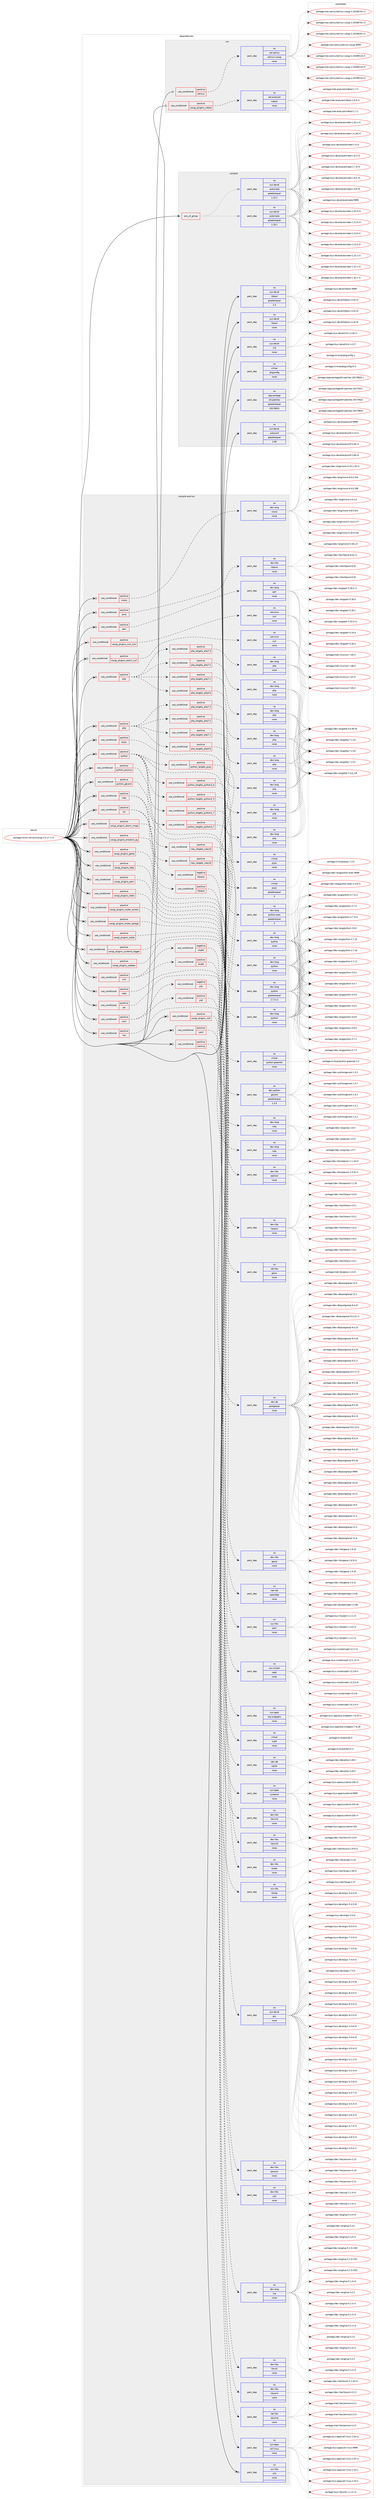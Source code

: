 digraph prolog {

# *************
# Graph options
# *************

newrank=true;
concentrate=true;
compound=true;
graph [rankdir=LR,fontname=Helvetica,fontsize=10,ranksep=1.5];#, ranksep=2.5, nodesep=0.2];
edge  [arrowhead=vee];
node  [fontname=Helvetica,fontsize=10];

# **********
# The ebuild
# **********

subgraph cluster_leftcol {
color=gray;
rank=same;
label=<<i>ebuild</i>>;
id [label="portage://www-servers/uwsgi-2.0.17.1-r1", color=red, width=4, href="../www-servers/uwsgi-2.0.17.1-r1.svg"];
}

# ****************
# The dependencies
# ****************

subgraph cluster_midcol {
color=gray;
label=<<i>dependencies</i>>;
subgraph cluster_compile {
fillcolor="#eeeeee";
style=filled;
label=<<i>compile</i>>;
subgraph any7623 {
dependency444885 [label=<<TABLE BORDER="0" CELLBORDER="1" CELLSPACING="0" CELLPADDING="4"><TR><TD CELLPADDING="10">any_of_group</TD></TR></TABLE>>, shape=none, color=red];subgraph pack329766 {
dependency444886 [label=<<TABLE BORDER="0" CELLBORDER="1" CELLSPACING="0" CELLPADDING="4" WIDTH="220"><TR><TD ROWSPAN="6" CELLPADDING="30">pack_dep</TD></TR><TR><TD WIDTH="110">no</TD></TR><TR><TD>sys-devel</TD></TR><TR><TD>automake</TD></TR><TR><TD>greaterequal</TD></TR><TR><TD>1.16.1</TD></TR></TABLE>>, shape=none, color=blue];
}
dependency444885:e -> dependency444886:w [weight=20,style="dotted",arrowhead="oinv"];
subgraph pack329767 {
dependency444887 [label=<<TABLE BORDER="0" CELLBORDER="1" CELLSPACING="0" CELLPADDING="4" WIDTH="220"><TR><TD ROWSPAN="6" CELLPADDING="30">pack_dep</TD></TR><TR><TD WIDTH="110">no</TD></TR><TR><TD>sys-devel</TD></TR><TR><TD>automake</TD></TR><TR><TD>greaterequal</TD></TR><TR><TD>1.15.1</TD></TR></TABLE>>, shape=none, color=blue];
}
dependency444885:e -> dependency444887:w [weight=20,style="dotted",arrowhead="oinv"];
}
id:e -> dependency444885:w [weight=20,style="solid",arrowhead="vee"];
subgraph pack329768 {
dependency444888 [label=<<TABLE BORDER="0" CELLBORDER="1" CELLSPACING="0" CELLPADDING="4" WIDTH="220"><TR><TD ROWSPAN="6" CELLPADDING="30">pack_dep</TD></TR><TR><TD WIDTH="110">no</TD></TR><TR><TD>app-portage</TD></TR><TR><TD>elt-patches</TD></TR><TR><TD>greaterequal</TD></TR><TR><TD>20170815</TD></TR></TABLE>>, shape=none, color=blue];
}
id:e -> dependency444888:w [weight=20,style="solid",arrowhead="vee"];
subgraph pack329769 {
dependency444889 [label=<<TABLE BORDER="0" CELLBORDER="1" CELLSPACING="0" CELLPADDING="4" WIDTH="220"><TR><TD ROWSPAN="6" CELLPADDING="30">pack_dep</TD></TR><TR><TD WIDTH="110">no</TD></TR><TR><TD>sys-devel</TD></TR><TR><TD>autoconf</TD></TR><TR><TD>greaterequal</TD></TR><TR><TD>2.69</TD></TR></TABLE>>, shape=none, color=blue];
}
id:e -> dependency444889:w [weight=20,style="solid",arrowhead="vee"];
subgraph pack329770 {
dependency444890 [label=<<TABLE BORDER="0" CELLBORDER="1" CELLSPACING="0" CELLPADDING="4" WIDTH="220"><TR><TD ROWSPAN="6" CELLPADDING="30">pack_dep</TD></TR><TR><TD WIDTH="110">no</TD></TR><TR><TD>sys-devel</TD></TR><TR><TD>libtool</TD></TR><TR><TD>greaterequal</TD></TR><TR><TD>2.4</TD></TR></TABLE>>, shape=none, color=blue];
}
id:e -> dependency444890:w [weight=20,style="solid",arrowhead="vee"];
subgraph pack329771 {
dependency444891 [label=<<TABLE BORDER="0" CELLBORDER="1" CELLSPACING="0" CELLPADDING="4" WIDTH="220"><TR><TD ROWSPAN="6" CELLPADDING="30">pack_dep</TD></TR><TR><TD WIDTH="110">no</TD></TR><TR><TD>sys-devel</TD></TR><TR><TD>libtool</TD></TR><TR><TD>none</TD></TR><TR><TD></TD></TR></TABLE>>, shape=none, color=blue];
}
id:e -> dependency444891:w [weight=20,style="solid",arrowhead="vee"];
subgraph pack329772 {
dependency444892 [label=<<TABLE BORDER="0" CELLBORDER="1" CELLSPACING="0" CELLPADDING="4" WIDTH="220"><TR><TD ROWSPAN="6" CELLPADDING="30">pack_dep</TD></TR><TR><TD WIDTH="110">no</TD></TR><TR><TD>sys-devel</TD></TR><TR><TD>m4</TD></TR><TR><TD>none</TD></TR><TR><TD></TD></TR></TABLE>>, shape=none, color=blue];
}
id:e -> dependency444892:w [weight=20,style="solid",arrowhead="vee"];
subgraph pack329773 {
dependency444893 [label=<<TABLE BORDER="0" CELLBORDER="1" CELLSPACING="0" CELLPADDING="4" WIDTH="220"><TR><TD ROWSPAN="6" CELLPADDING="30">pack_dep</TD></TR><TR><TD WIDTH="110">no</TD></TR><TR><TD>virtual</TD></TR><TR><TD>pkgconfig</TD></TR><TR><TD>none</TD></TR><TR><TD></TD></TR></TABLE>>, shape=none, color=blue];
}
id:e -> dependency444893:w [weight=20,style="solid",arrowhead="vee"];
}
subgraph cluster_compileandrun {
fillcolor="#eeeeee";
style=filled;
label=<<i>compile and run</i>>;
subgraph cond107211 {
dependency444894 [label=<<TABLE BORDER="0" CELLBORDER="1" CELLSPACING="0" CELLPADDING="4"><TR><TD ROWSPAN="3" CELLPADDING="10">use_conditional</TD></TR><TR><TD>positive</TD></TR><TR><TD>caps</TD></TR></TABLE>>, shape=none, color=red];
subgraph pack329774 {
dependency444895 [label=<<TABLE BORDER="0" CELLBORDER="1" CELLSPACING="0" CELLPADDING="4" WIDTH="220"><TR><TD ROWSPAN="6" CELLPADDING="30">pack_dep</TD></TR><TR><TD WIDTH="110">no</TD></TR><TR><TD>sys-libs</TD></TR><TR><TD>libcap</TD></TR><TR><TD>none</TD></TR><TR><TD></TD></TR></TABLE>>, shape=none, color=blue];
}
dependency444894:e -> dependency444895:w [weight=20,style="dashed",arrowhead="vee"];
}
id:e -> dependency444894:w [weight=20,style="solid",arrowhead="odotvee"];
subgraph cond107212 {
dependency444896 [label=<<TABLE BORDER="0" CELLBORDER="1" CELLSPACING="0" CELLPADDING="4"><TR><TD ROWSPAN="3" CELLPADDING="10">use_conditional</TD></TR><TR><TD>positive</TD></TR><TR><TD>go</TD></TR></TABLE>>, shape=none, color=red];
subgraph pack329775 {
dependency444897 [label=<<TABLE BORDER="0" CELLBORDER="1" CELLSPACING="0" CELLPADDING="4" WIDTH="220"><TR><TD ROWSPAN="6" CELLPADDING="30">pack_dep</TD></TR><TR><TD WIDTH="110">no</TD></TR><TR><TD>sys-devel</TD></TR><TR><TD>gcc</TD></TR><TR><TD>none</TD></TR><TR><TD></TD></TR></TABLE>>, shape=none, color=blue];
}
dependency444896:e -> dependency444897:w [weight=20,style="dashed",arrowhead="vee"];
}
id:e -> dependency444896:w [weight=20,style="solid",arrowhead="odotvee"];
subgraph cond107213 {
dependency444898 [label=<<TABLE BORDER="0" CELLBORDER="1" CELLSPACING="0" CELLPADDING="4"><TR><TD ROWSPAN="3" CELLPADDING="10">use_conditional</TD></TR><TR><TD>positive</TD></TR><TR><TD>json</TD></TR></TABLE>>, shape=none, color=red];
subgraph cond107214 {
dependency444899 [label=<<TABLE BORDER="0" CELLBORDER="1" CELLSPACING="0" CELLPADDING="4"><TR><TD ROWSPAN="3" CELLPADDING="10">use_conditional</TD></TR><TR><TD>negative</TD></TR><TR><TD>yajl</TD></TR></TABLE>>, shape=none, color=red];
subgraph pack329776 {
dependency444900 [label=<<TABLE BORDER="0" CELLBORDER="1" CELLSPACING="0" CELLPADDING="4" WIDTH="220"><TR><TD ROWSPAN="6" CELLPADDING="30">pack_dep</TD></TR><TR><TD WIDTH="110">no</TD></TR><TR><TD>dev-libs</TD></TR><TR><TD>jansson</TD></TR><TR><TD>none</TD></TR><TR><TD></TD></TR></TABLE>>, shape=none, color=blue];
}
dependency444899:e -> dependency444900:w [weight=20,style="dashed",arrowhead="vee"];
}
dependency444898:e -> dependency444899:w [weight=20,style="dashed",arrowhead="vee"];
subgraph cond107215 {
dependency444901 [label=<<TABLE BORDER="0" CELLBORDER="1" CELLSPACING="0" CELLPADDING="4"><TR><TD ROWSPAN="3" CELLPADDING="10">use_conditional</TD></TR><TR><TD>positive</TD></TR><TR><TD>yajl</TD></TR></TABLE>>, shape=none, color=red];
subgraph pack329777 {
dependency444902 [label=<<TABLE BORDER="0" CELLBORDER="1" CELLSPACING="0" CELLPADDING="4" WIDTH="220"><TR><TD ROWSPAN="6" CELLPADDING="30">pack_dep</TD></TR><TR><TD WIDTH="110">no</TD></TR><TR><TD>dev-libs</TD></TR><TR><TD>yajl</TD></TR><TR><TD>none</TD></TR><TR><TD></TD></TR></TABLE>>, shape=none, color=blue];
}
dependency444901:e -> dependency444902:w [weight=20,style="dashed",arrowhead="vee"];
}
dependency444898:e -> dependency444901:w [weight=20,style="dashed",arrowhead="vee"];
}
id:e -> dependency444898:w [weight=20,style="solid",arrowhead="odotvee"];
subgraph cond107216 {
dependency444903 [label=<<TABLE BORDER="0" CELLBORDER="1" CELLSPACING="0" CELLPADDING="4"><TR><TD ROWSPAN="3" CELLPADDING="10">use_conditional</TD></TR><TR><TD>positive</TD></TR><TR><TD>lua</TD></TR></TABLE>>, shape=none, color=red];
subgraph pack329778 {
dependency444904 [label=<<TABLE BORDER="0" CELLBORDER="1" CELLSPACING="0" CELLPADDING="4" WIDTH="220"><TR><TD ROWSPAN="6" CELLPADDING="30">pack_dep</TD></TR><TR><TD WIDTH="110">no</TD></TR><TR><TD>dev-lang</TD></TR><TR><TD>lua</TD></TR><TR><TD>none</TD></TR><TR><TD></TD></TR></TABLE>>, shape=none, color=blue];
}
dependency444903:e -> dependency444904:w [weight=20,style="dashed",arrowhead="vee"];
}
id:e -> dependency444903:w [weight=20,style="solid",arrowhead="odotvee"];
subgraph cond107217 {
dependency444905 [label=<<TABLE BORDER="0" CELLBORDER="1" CELLSPACING="0" CELLPADDING="4"><TR><TD ROWSPAN="3" CELLPADDING="10">use_conditional</TD></TR><TR><TD>positive</TD></TR><TR><TD>mono</TD></TR></TABLE>>, shape=none, color=red];
subgraph pack329779 {
dependency444906 [label=<<TABLE BORDER="0" CELLBORDER="1" CELLSPACING="0" CELLPADDING="4" WIDTH="220"><TR><TD ROWSPAN="6" CELLPADDING="30">pack_dep</TD></TR><TR><TD WIDTH="110">no</TD></TR><TR><TD>dev-lang</TD></TR><TR><TD>mono</TD></TR><TR><TD>none</TD></TR><TR><TD></TD></TR></TABLE>>, shape=none, color=blue];
}
dependency444905:e -> dependency444906:w [weight=20,style="dashed",arrowhead="vee"];
}
id:e -> dependency444905:w [weight=20,style="solid",arrowhead="odotvee"];
subgraph cond107218 {
dependency444907 [label=<<TABLE BORDER="0" CELLBORDER="1" CELLSPACING="0" CELLPADDING="4"><TR><TD ROWSPAN="3" CELLPADDING="10">use_conditional</TD></TR><TR><TD>positive</TD></TR><TR><TD>pcre</TD></TR></TABLE>>, shape=none, color=red];
subgraph pack329780 {
dependency444908 [label=<<TABLE BORDER="0" CELLBORDER="1" CELLSPACING="0" CELLPADDING="4" WIDTH="220"><TR><TD ROWSPAN="6" CELLPADDING="30">pack_dep</TD></TR><TR><TD WIDTH="110">no</TD></TR><TR><TD>dev-libs</TD></TR><TR><TD>libpcre</TD></TR><TR><TD>none</TD></TR><TR><TD></TD></TR></TABLE>>, shape=none, color=blue];
}
dependency444907:e -> dependency444908:w [weight=20,style="dashed",arrowhead="vee"];
}
id:e -> dependency444907:w [weight=20,style="solid",arrowhead="odotvee"];
subgraph cond107219 {
dependency444909 [label=<<TABLE BORDER="0" CELLBORDER="1" CELLSPACING="0" CELLPADDING="4"><TR><TD ROWSPAN="3" CELLPADDING="10">use_conditional</TD></TR><TR><TD>positive</TD></TR><TR><TD>perl</TD></TR></TABLE>>, shape=none, color=red];
subgraph pack329781 {
dependency444910 [label=<<TABLE BORDER="0" CELLBORDER="1" CELLSPACING="0" CELLPADDING="4" WIDTH="220"><TR><TD ROWSPAN="6" CELLPADDING="30">pack_dep</TD></TR><TR><TD WIDTH="110">no</TD></TR><TR><TD>dev-lang</TD></TR><TR><TD>perl</TD></TR><TR><TD>none</TD></TR><TR><TD></TD></TR></TABLE>>, shape=none, color=blue];
}
dependency444909:e -> dependency444910:w [weight=20,style="dashed",arrowhead="vee"];
}
id:e -> dependency444909:w [weight=20,style="solid",arrowhead="odotvee"];
subgraph cond107220 {
dependency444911 [label=<<TABLE BORDER="0" CELLBORDER="1" CELLSPACING="0" CELLPADDING="4"><TR><TD ROWSPAN="3" CELLPADDING="10">use_conditional</TD></TR><TR><TD>positive</TD></TR><TR><TD>php</TD></TR></TABLE>>, shape=none, color=red];
subgraph cond107221 {
dependency444912 [label=<<TABLE BORDER="0" CELLBORDER="1" CELLSPACING="0" CELLPADDING="4"><TR><TD ROWSPAN="3" CELLPADDING="10">use_conditional</TD></TR><TR><TD>positive</TD></TR><TR><TD>php_targets_php5-6</TD></TR></TABLE>>, shape=none, color=red];
subgraph pack329782 {
dependency444913 [label=<<TABLE BORDER="0" CELLBORDER="1" CELLSPACING="0" CELLPADDING="4" WIDTH="220"><TR><TD ROWSPAN="6" CELLPADDING="30">pack_dep</TD></TR><TR><TD WIDTH="110">no</TD></TR><TR><TD>dev-lang</TD></TR><TR><TD>php</TD></TR><TR><TD>none</TD></TR><TR><TD></TD></TR></TABLE>>, shape=none, color=blue];
}
dependency444912:e -> dependency444913:w [weight=20,style="dashed",arrowhead="vee"];
}
dependency444911:e -> dependency444912:w [weight=20,style="dashed",arrowhead="vee"];
subgraph cond107222 {
dependency444914 [label=<<TABLE BORDER="0" CELLBORDER="1" CELLSPACING="0" CELLPADDING="4"><TR><TD ROWSPAN="3" CELLPADDING="10">use_conditional</TD></TR><TR><TD>positive</TD></TR><TR><TD>php_targets_php7-1</TD></TR></TABLE>>, shape=none, color=red];
subgraph pack329783 {
dependency444915 [label=<<TABLE BORDER="0" CELLBORDER="1" CELLSPACING="0" CELLPADDING="4" WIDTH="220"><TR><TD ROWSPAN="6" CELLPADDING="30">pack_dep</TD></TR><TR><TD WIDTH="110">no</TD></TR><TR><TD>dev-lang</TD></TR><TR><TD>php</TD></TR><TR><TD>none</TD></TR><TR><TD></TD></TR></TABLE>>, shape=none, color=blue];
}
dependency444914:e -> dependency444915:w [weight=20,style="dashed",arrowhead="vee"];
}
dependency444911:e -> dependency444914:w [weight=20,style="dashed",arrowhead="vee"];
subgraph cond107223 {
dependency444916 [label=<<TABLE BORDER="0" CELLBORDER="1" CELLSPACING="0" CELLPADDING="4"><TR><TD ROWSPAN="3" CELLPADDING="10">use_conditional</TD></TR><TR><TD>positive</TD></TR><TR><TD>php_targets_php7-2</TD></TR></TABLE>>, shape=none, color=red];
subgraph pack329784 {
dependency444917 [label=<<TABLE BORDER="0" CELLBORDER="1" CELLSPACING="0" CELLPADDING="4" WIDTH="220"><TR><TD ROWSPAN="6" CELLPADDING="30">pack_dep</TD></TR><TR><TD WIDTH="110">no</TD></TR><TR><TD>dev-lang</TD></TR><TR><TD>php</TD></TR><TR><TD>none</TD></TR><TR><TD></TD></TR></TABLE>>, shape=none, color=blue];
}
dependency444916:e -> dependency444917:w [weight=20,style="dashed",arrowhead="vee"];
}
dependency444911:e -> dependency444916:w [weight=20,style="dashed",arrowhead="vee"];
subgraph cond107224 {
dependency444918 [label=<<TABLE BORDER="0" CELLBORDER="1" CELLSPACING="0" CELLPADDING="4"><TR><TD ROWSPAN="3" CELLPADDING="10">use_conditional</TD></TR><TR><TD>positive</TD></TR><TR><TD>php_targets_php7-3</TD></TR></TABLE>>, shape=none, color=red];
subgraph pack329785 {
dependency444919 [label=<<TABLE BORDER="0" CELLBORDER="1" CELLSPACING="0" CELLPADDING="4" WIDTH="220"><TR><TD ROWSPAN="6" CELLPADDING="30">pack_dep</TD></TR><TR><TD WIDTH="110">no</TD></TR><TR><TD>dev-lang</TD></TR><TR><TD>php</TD></TR><TR><TD>none</TD></TR><TR><TD></TD></TR></TABLE>>, shape=none, color=blue];
}
dependency444918:e -> dependency444919:w [weight=20,style="dashed",arrowhead="vee"];
}
dependency444911:e -> dependency444918:w [weight=20,style="dashed",arrowhead="vee"];
}
id:e -> dependency444911:w [weight=20,style="solid",arrowhead="odotvee"];
subgraph cond107225 {
dependency444920 [label=<<TABLE BORDER="0" CELLBORDER="1" CELLSPACING="0" CELLPADDING="4"><TR><TD ROWSPAN="3" CELLPADDING="10">use_conditional</TD></TR><TR><TD>positive</TD></TR><TR><TD>php</TD></TR></TABLE>>, shape=none, color=red];
subgraph cond107226 {
dependency444921 [label=<<TABLE BORDER="0" CELLBORDER="1" CELLSPACING="0" CELLPADDING="4"><TR><TD ROWSPAN="3" CELLPADDING="10">use_conditional</TD></TR><TR><TD>positive</TD></TR><TR><TD>php_targets_php5-6</TD></TR></TABLE>>, shape=none, color=red];
subgraph pack329786 {
dependency444922 [label=<<TABLE BORDER="0" CELLBORDER="1" CELLSPACING="0" CELLPADDING="4" WIDTH="220"><TR><TD ROWSPAN="6" CELLPADDING="30">pack_dep</TD></TR><TR><TD WIDTH="110">no</TD></TR><TR><TD>dev-lang</TD></TR><TR><TD>php</TD></TR><TR><TD>none</TD></TR><TR><TD></TD></TR></TABLE>>, shape=none, color=blue];
}
dependency444921:e -> dependency444922:w [weight=20,style="dashed",arrowhead="vee"];
}
dependency444920:e -> dependency444921:w [weight=20,style="dashed",arrowhead="vee"];
subgraph cond107227 {
dependency444923 [label=<<TABLE BORDER="0" CELLBORDER="1" CELLSPACING="0" CELLPADDING="4"><TR><TD ROWSPAN="3" CELLPADDING="10">use_conditional</TD></TR><TR><TD>positive</TD></TR><TR><TD>php_targets_php7-1</TD></TR></TABLE>>, shape=none, color=red];
subgraph pack329787 {
dependency444924 [label=<<TABLE BORDER="0" CELLBORDER="1" CELLSPACING="0" CELLPADDING="4" WIDTH="220"><TR><TD ROWSPAN="6" CELLPADDING="30">pack_dep</TD></TR><TR><TD WIDTH="110">no</TD></TR><TR><TD>dev-lang</TD></TR><TR><TD>php</TD></TR><TR><TD>none</TD></TR><TR><TD></TD></TR></TABLE>>, shape=none, color=blue];
}
dependency444923:e -> dependency444924:w [weight=20,style="dashed",arrowhead="vee"];
}
dependency444920:e -> dependency444923:w [weight=20,style="dashed",arrowhead="vee"];
subgraph cond107228 {
dependency444925 [label=<<TABLE BORDER="0" CELLBORDER="1" CELLSPACING="0" CELLPADDING="4"><TR><TD ROWSPAN="3" CELLPADDING="10">use_conditional</TD></TR><TR><TD>positive</TD></TR><TR><TD>php_targets_php7-2</TD></TR></TABLE>>, shape=none, color=red];
subgraph pack329788 {
dependency444926 [label=<<TABLE BORDER="0" CELLBORDER="1" CELLSPACING="0" CELLPADDING="4" WIDTH="220"><TR><TD ROWSPAN="6" CELLPADDING="30">pack_dep</TD></TR><TR><TD WIDTH="110">no</TD></TR><TR><TD>dev-lang</TD></TR><TR><TD>php</TD></TR><TR><TD>none</TD></TR><TR><TD></TD></TR></TABLE>>, shape=none, color=blue];
}
dependency444925:e -> dependency444926:w [weight=20,style="dashed",arrowhead="vee"];
}
dependency444920:e -> dependency444925:w [weight=20,style="dashed",arrowhead="vee"];
subgraph cond107229 {
dependency444927 [label=<<TABLE BORDER="0" CELLBORDER="1" CELLSPACING="0" CELLPADDING="4"><TR><TD ROWSPAN="3" CELLPADDING="10">use_conditional</TD></TR><TR><TD>positive</TD></TR><TR><TD>php_targets_php7-3</TD></TR></TABLE>>, shape=none, color=red];
subgraph pack329789 {
dependency444928 [label=<<TABLE BORDER="0" CELLBORDER="1" CELLSPACING="0" CELLPADDING="4" WIDTH="220"><TR><TD ROWSPAN="6" CELLPADDING="30">pack_dep</TD></TR><TR><TD WIDTH="110">no</TD></TR><TR><TD>dev-lang</TD></TR><TR><TD>php</TD></TR><TR><TD>none</TD></TR><TR><TD></TD></TR></TABLE>>, shape=none, color=blue];
}
dependency444927:e -> dependency444928:w [weight=20,style="dashed",arrowhead="vee"];
}
dependency444920:e -> dependency444927:w [weight=20,style="dashed",arrowhead="vee"];
}
id:e -> dependency444920:w [weight=20,style="solid",arrowhead="odotvee"];
subgraph cond107230 {
dependency444929 [label=<<TABLE BORDER="0" CELLBORDER="1" CELLSPACING="0" CELLPADDING="4"><TR><TD ROWSPAN="3" CELLPADDING="10">use_conditional</TD></TR><TR><TD>positive</TD></TR><TR><TD>pypy</TD></TR></TABLE>>, shape=none, color=red];
subgraph pack329790 {
dependency444930 [label=<<TABLE BORDER="0" CELLBORDER="1" CELLSPACING="0" CELLPADDING="4" WIDTH="220"><TR><TD ROWSPAN="6" CELLPADDING="30">pack_dep</TD></TR><TR><TD WIDTH="110">no</TD></TR><TR><TD>virtual</TD></TR><TR><TD>pypy</TD></TR><TR><TD>none</TD></TR><TR><TD></TD></TR></TABLE>>, shape=none, color=blue];
}
dependency444929:e -> dependency444930:w [weight=20,style="dashed",arrowhead="vee"];
}
id:e -> dependency444929:w [weight=20,style="solid",arrowhead="odotvee"];
subgraph cond107231 {
dependency444931 [label=<<TABLE BORDER="0" CELLBORDER="1" CELLSPACING="0" CELLPADDING="4"><TR><TD ROWSPAN="3" CELLPADDING="10">use_conditional</TD></TR><TR><TD>positive</TD></TR><TR><TD>python</TD></TR></TABLE>>, shape=none, color=red];
subgraph cond107232 {
dependency444932 [label=<<TABLE BORDER="0" CELLBORDER="1" CELLSPACING="0" CELLPADDING="4"><TR><TD ROWSPAN="3" CELLPADDING="10">use_conditional</TD></TR><TR><TD>positive</TD></TR><TR><TD>python_targets_pypy</TD></TR></TABLE>>, shape=none, color=red];
subgraph pack329791 {
dependency444933 [label=<<TABLE BORDER="0" CELLBORDER="1" CELLSPACING="0" CELLPADDING="4" WIDTH="220"><TR><TD ROWSPAN="6" CELLPADDING="30">pack_dep</TD></TR><TR><TD WIDTH="110">no</TD></TR><TR><TD>virtual</TD></TR><TR><TD>pypy</TD></TR><TR><TD>greaterequal</TD></TR><TR><TD>5</TD></TR></TABLE>>, shape=none, color=blue];
}
dependency444932:e -> dependency444933:w [weight=20,style="dashed",arrowhead="vee"];
}
dependency444931:e -> dependency444932:w [weight=20,style="dashed",arrowhead="vee"];
subgraph cond107233 {
dependency444934 [label=<<TABLE BORDER="0" CELLBORDER="1" CELLSPACING="0" CELLPADDING="4"><TR><TD ROWSPAN="3" CELLPADDING="10">use_conditional</TD></TR><TR><TD>positive</TD></TR><TR><TD>python_targets_python2_7</TD></TR></TABLE>>, shape=none, color=red];
subgraph pack329792 {
dependency444935 [label=<<TABLE BORDER="0" CELLBORDER="1" CELLSPACING="0" CELLPADDING="4" WIDTH="220"><TR><TD ROWSPAN="6" CELLPADDING="30">pack_dep</TD></TR><TR><TD WIDTH="110">no</TD></TR><TR><TD>dev-lang</TD></TR><TR><TD>python</TD></TR><TR><TD>greaterequal</TD></TR><TR><TD>2.7.5-r2</TD></TR></TABLE>>, shape=none, color=blue];
}
dependency444934:e -> dependency444935:w [weight=20,style="dashed",arrowhead="vee"];
}
dependency444931:e -> dependency444934:w [weight=20,style="dashed",arrowhead="vee"];
subgraph cond107234 {
dependency444936 [label=<<TABLE BORDER="0" CELLBORDER="1" CELLSPACING="0" CELLPADDING="4"><TR><TD ROWSPAN="3" CELLPADDING="10">use_conditional</TD></TR><TR><TD>positive</TD></TR><TR><TD>python_targets_python3_5</TD></TR></TABLE>>, shape=none, color=red];
subgraph pack329793 {
dependency444937 [label=<<TABLE BORDER="0" CELLBORDER="1" CELLSPACING="0" CELLPADDING="4" WIDTH="220"><TR><TD ROWSPAN="6" CELLPADDING="30">pack_dep</TD></TR><TR><TD WIDTH="110">no</TD></TR><TR><TD>dev-lang</TD></TR><TR><TD>python</TD></TR><TR><TD>none</TD></TR><TR><TD></TD></TR></TABLE>>, shape=none, color=blue];
}
dependency444936:e -> dependency444937:w [weight=20,style="dashed",arrowhead="vee"];
}
dependency444931:e -> dependency444936:w [weight=20,style="dashed",arrowhead="vee"];
subgraph cond107235 {
dependency444938 [label=<<TABLE BORDER="0" CELLBORDER="1" CELLSPACING="0" CELLPADDING="4"><TR><TD ROWSPAN="3" CELLPADDING="10">use_conditional</TD></TR><TR><TD>positive</TD></TR><TR><TD>python_targets_python3_6</TD></TR></TABLE>>, shape=none, color=red];
subgraph pack329794 {
dependency444939 [label=<<TABLE BORDER="0" CELLBORDER="1" CELLSPACING="0" CELLPADDING="4" WIDTH="220"><TR><TD ROWSPAN="6" CELLPADDING="30">pack_dep</TD></TR><TR><TD WIDTH="110">no</TD></TR><TR><TD>dev-lang</TD></TR><TR><TD>python</TD></TR><TR><TD>none</TD></TR><TR><TD></TD></TR></TABLE>>, shape=none, color=blue];
}
dependency444938:e -> dependency444939:w [weight=20,style="dashed",arrowhead="vee"];
}
dependency444931:e -> dependency444938:w [weight=20,style="dashed",arrowhead="vee"];
subgraph cond107236 {
dependency444940 [label=<<TABLE BORDER="0" CELLBORDER="1" CELLSPACING="0" CELLPADDING="4"><TR><TD ROWSPAN="3" CELLPADDING="10">use_conditional</TD></TR><TR><TD>positive</TD></TR><TR><TD>python_targets_python3_7</TD></TR></TABLE>>, shape=none, color=red];
subgraph pack329795 {
dependency444941 [label=<<TABLE BORDER="0" CELLBORDER="1" CELLSPACING="0" CELLPADDING="4" WIDTH="220"><TR><TD ROWSPAN="6" CELLPADDING="30">pack_dep</TD></TR><TR><TD WIDTH="110">no</TD></TR><TR><TD>dev-lang</TD></TR><TR><TD>python</TD></TR><TR><TD>none</TD></TR><TR><TD></TD></TR></TABLE>>, shape=none, color=blue];
}
dependency444940:e -> dependency444941:w [weight=20,style="dashed",arrowhead="vee"];
}
dependency444931:e -> dependency444940:w [weight=20,style="dashed",arrowhead="vee"];
subgraph pack329796 {
dependency444942 [label=<<TABLE BORDER="0" CELLBORDER="1" CELLSPACING="0" CELLPADDING="4" WIDTH="220"><TR><TD ROWSPAN="6" CELLPADDING="30">pack_dep</TD></TR><TR><TD WIDTH="110">no</TD></TR><TR><TD>dev-lang</TD></TR><TR><TD>python-exec</TD></TR><TR><TD>greaterequal</TD></TR><TR><TD>2</TD></TR></TABLE>>, shape=none, color=blue];
}
dependency444931:e -> dependency444942:w [weight=20,style="dashed",arrowhead="vee"];
}
id:e -> dependency444931:w [weight=20,style="solid",arrowhead="odotvee"];
subgraph cond107237 {
dependency444943 [label=<<TABLE BORDER="0" CELLBORDER="1" CELLSPACING="0" CELLPADDING="4"><TR><TD ROWSPAN="3" CELLPADDING="10">use_conditional</TD></TR><TR><TD>positive</TD></TR><TR><TD>python_asyncio</TD></TR></TABLE>>, shape=none, color=red];
subgraph pack329797 {
dependency444944 [label=<<TABLE BORDER="0" CELLBORDER="1" CELLSPACING="0" CELLPADDING="4" WIDTH="220"><TR><TD ROWSPAN="6" CELLPADDING="30">pack_dep</TD></TR><TR><TD WIDTH="110">no</TD></TR><TR><TD>virtual</TD></TR><TR><TD>python-greenlet</TD></TR><TR><TD>none</TD></TR><TR><TD></TD></TR></TABLE>>, shape=none, color=blue];
}
dependency444943:e -> dependency444944:w [weight=20,style="dashed",arrowhead="vee"];
}
id:e -> dependency444943:w [weight=20,style="solid",arrowhead="odotvee"];
subgraph cond107238 {
dependency444945 [label=<<TABLE BORDER="0" CELLBORDER="1" CELLSPACING="0" CELLPADDING="4"><TR><TD ROWSPAN="3" CELLPADDING="10">use_conditional</TD></TR><TR><TD>positive</TD></TR><TR><TD>python_gevent</TD></TR></TABLE>>, shape=none, color=red];
subgraph pack329798 {
dependency444946 [label=<<TABLE BORDER="0" CELLBORDER="1" CELLSPACING="0" CELLPADDING="4" WIDTH="220"><TR><TD ROWSPAN="6" CELLPADDING="30">pack_dep</TD></TR><TR><TD WIDTH="110">no</TD></TR><TR><TD>dev-python</TD></TR><TR><TD>gevent</TD></TR><TR><TD>greaterequal</TD></TR><TR><TD>1.3.5</TD></TR></TABLE>>, shape=none, color=blue];
}
dependency444945:e -> dependency444946:w [weight=20,style="dashed",arrowhead="vee"];
}
id:e -> dependency444945:w [weight=20,style="solid",arrowhead="odotvee"];
subgraph cond107239 {
dependency444947 [label=<<TABLE BORDER="0" CELLBORDER="1" CELLSPACING="0" CELLPADDING="4"><TR><TD ROWSPAN="3" CELLPADDING="10">use_conditional</TD></TR><TR><TD>positive</TD></TR><TR><TD>ruby</TD></TR></TABLE>>, shape=none, color=red];
subgraph cond107240 {
dependency444948 [label=<<TABLE BORDER="0" CELLBORDER="1" CELLSPACING="0" CELLPADDING="4"><TR><TD ROWSPAN="3" CELLPADDING="10">use_conditional</TD></TR><TR><TD>positive</TD></TR><TR><TD>ruby_targets_ruby24</TD></TR></TABLE>>, shape=none, color=red];
subgraph pack329799 {
dependency444949 [label=<<TABLE BORDER="0" CELLBORDER="1" CELLSPACING="0" CELLPADDING="4" WIDTH="220"><TR><TD ROWSPAN="6" CELLPADDING="30">pack_dep</TD></TR><TR><TD WIDTH="110">no</TD></TR><TR><TD>dev-lang</TD></TR><TR><TD>ruby</TD></TR><TR><TD>none</TD></TR><TR><TD></TD></TR></TABLE>>, shape=none, color=blue];
}
dependency444948:e -> dependency444949:w [weight=20,style="dashed",arrowhead="vee"];
}
dependency444947:e -> dependency444948:w [weight=20,style="dashed",arrowhead="vee"];
subgraph cond107241 {
dependency444950 [label=<<TABLE BORDER="0" CELLBORDER="1" CELLSPACING="0" CELLPADDING="4"><TR><TD ROWSPAN="3" CELLPADDING="10">use_conditional</TD></TR><TR><TD>positive</TD></TR><TR><TD>ruby_targets_ruby25</TD></TR></TABLE>>, shape=none, color=red];
subgraph pack329800 {
dependency444951 [label=<<TABLE BORDER="0" CELLBORDER="1" CELLSPACING="0" CELLPADDING="4" WIDTH="220"><TR><TD ROWSPAN="6" CELLPADDING="30">pack_dep</TD></TR><TR><TD WIDTH="110">no</TD></TR><TR><TD>dev-lang</TD></TR><TR><TD>ruby</TD></TR><TR><TD>none</TD></TR><TR><TD></TD></TR></TABLE>>, shape=none, color=blue];
}
dependency444950:e -> dependency444951:w [weight=20,style="dashed",arrowhead="vee"];
}
dependency444947:e -> dependency444950:w [weight=20,style="dashed",arrowhead="vee"];
}
id:e -> dependency444947:w [weight=20,style="solid",arrowhead="odotvee"];
subgraph cond107242 {
dependency444952 [label=<<TABLE BORDER="0" CELLBORDER="1" CELLSPACING="0" CELLPADDING="4"><TR><TD ROWSPAN="3" CELLPADDING="10">use_conditional</TD></TR><TR><TD>positive</TD></TR><TR><TD>ssl</TD></TR></TABLE>>, shape=none, color=red];
subgraph cond107243 {
dependency444953 [label=<<TABLE BORDER="0" CELLBORDER="1" CELLSPACING="0" CELLPADDING="4"><TR><TD ROWSPAN="3" CELLPADDING="10">use_conditional</TD></TR><TR><TD>negative</TD></TR><TR><TD>libressl</TD></TR></TABLE>>, shape=none, color=red];
subgraph pack329801 {
dependency444954 [label=<<TABLE BORDER="0" CELLBORDER="1" CELLSPACING="0" CELLPADDING="4" WIDTH="220"><TR><TD ROWSPAN="6" CELLPADDING="30">pack_dep</TD></TR><TR><TD WIDTH="110">no</TD></TR><TR><TD>dev-libs</TD></TR><TR><TD>openssl</TD></TR><TR><TD>none</TD></TR><TR><TD></TD></TR></TABLE>>, shape=none, color=blue];
}
dependency444953:e -> dependency444954:w [weight=20,style="dashed",arrowhead="vee"];
}
dependency444952:e -> dependency444953:w [weight=20,style="dashed",arrowhead="vee"];
subgraph cond107244 {
dependency444955 [label=<<TABLE BORDER="0" CELLBORDER="1" CELLSPACING="0" CELLPADDING="4"><TR><TD ROWSPAN="3" CELLPADDING="10">use_conditional</TD></TR><TR><TD>positive</TD></TR><TR><TD>libressl</TD></TR></TABLE>>, shape=none, color=red];
subgraph pack329802 {
dependency444956 [label=<<TABLE BORDER="0" CELLBORDER="1" CELLSPACING="0" CELLPADDING="4" WIDTH="220"><TR><TD ROWSPAN="6" CELLPADDING="30">pack_dep</TD></TR><TR><TD WIDTH="110">no</TD></TR><TR><TD>dev-libs</TD></TR><TR><TD>libressl</TD></TR><TR><TD>none</TD></TR><TR><TD></TD></TR></TABLE>>, shape=none, color=blue];
}
dependency444955:e -> dependency444956:w [weight=20,style="dashed",arrowhead="vee"];
}
dependency444952:e -> dependency444955:w [weight=20,style="dashed",arrowhead="vee"];
}
id:e -> dependency444952:w [weight=20,style="solid",arrowhead="odotvee"];
subgraph cond107245 {
dependency444957 [label=<<TABLE BORDER="0" CELLBORDER="1" CELLSPACING="0" CELLPADDING="4"><TR><TD ROWSPAN="3" CELLPADDING="10">use_conditional</TD></TR><TR><TD>positive</TD></TR><TR><TD>uwsgi_plugins_alarm_curl</TD></TR></TABLE>>, shape=none, color=red];
subgraph pack329803 {
dependency444958 [label=<<TABLE BORDER="0" CELLBORDER="1" CELLSPACING="0" CELLPADDING="4" WIDTH="220"><TR><TD ROWSPAN="6" CELLPADDING="30">pack_dep</TD></TR><TR><TD WIDTH="110">no</TD></TR><TR><TD>net-misc</TD></TR><TR><TD>curl</TD></TR><TR><TD>none</TD></TR><TR><TD></TD></TR></TABLE>>, shape=none, color=blue];
}
dependency444957:e -> dependency444958:w [weight=20,style="dashed",arrowhead="vee"];
}
id:e -> dependency444957:w [weight=20,style="solid",arrowhead="odotvee"];
subgraph cond107246 {
dependency444959 [label=<<TABLE BORDER="0" CELLBORDER="1" CELLSPACING="0" CELLPADDING="4"><TR><TD ROWSPAN="3" CELLPADDING="10">use_conditional</TD></TR><TR><TD>positive</TD></TR><TR><TD>uwsgi_plugins_alarm_xmpp</TD></TR></TABLE>>, shape=none, color=red];
subgraph pack329804 {
dependency444960 [label=<<TABLE BORDER="0" CELLBORDER="1" CELLSPACING="0" CELLPADDING="4" WIDTH="220"><TR><TD ROWSPAN="6" CELLPADDING="30">pack_dep</TD></TR><TR><TD WIDTH="110">no</TD></TR><TR><TD>net-libs</TD></TR><TR><TD>gloox</TD></TR><TR><TD>none</TD></TR><TR><TD></TD></TR></TABLE>>, shape=none, color=blue];
}
dependency444959:e -> dependency444960:w [weight=20,style="dashed",arrowhead="vee"];
}
id:e -> dependency444959:w [weight=20,style="solid",arrowhead="odotvee"];
subgraph cond107247 {
dependency444961 [label=<<TABLE BORDER="0" CELLBORDER="1" CELLSPACING="0" CELLPADDING="4"><TR><TD ROWSPAN="3" CELLPADDING="10">use_conditional</TD></TR><TR><TD>positive</TD></TR><TR><TD>uwsgi_plugins_curl_cron</TD></TR></TABLE>>, shape=none, color=red];
subgraph pack329805 {
dependency444962 [label=<<TABLE BORDER="0" CELLBORDER="1" CELLSPACING="0" CELLPADDING="4" WIDTH="220"><TR><TD ROWSPAN="6" CELLPADDING="30">pack_dep</TD></TR><TR><TD WIDTH="110">no</TD></TR><TR><TD>net-misc</TD></TR><TR><TD>curl</TD></TR><TR><TD>none</TD></TR><TR><TD></TD></TR></TABLE>>, shape=none, color=blue];
}
dependency444961:e -> dependency444962:w [weight=20,style="dashed",arrowhead="vee"];
}
id:e -> dependency444961:w [weight=20,style="solid",arrowhead="odotvee"];
subgraph cond107248 {
dependency444963 [label=<<TABLE BORDER="0" CELLBORDER="1" CELLSPACING="0" CELLPADDING="4"><TR><TD ROWSPAN="3" CELLPADDING="10">use_conditional</TD></TR><TR><TD>positive</TD></TR><TR><TD>uwsgi_plugins_emperor_pg</TD></TR></TABLE>>, shape=none, color=red];
subgraph pack329806 {
dependency444964 [label=<<TABLE BORDER="0" CELLBORDER="1" CELLSPACING="0" CELLPADDING="4" WIDTH="220"><TR><TD ROWSPAN="6" CELLPADDING="30">pack_dep</TD></TR><TR><TD WIDTH="110">no</TD></TR><TR><TD>dev-db</TD></TR><TR><TD>postgresql</TD></TR><TR><TD>none</TD></TR><TR><TD></TD></TR></TABLE>>, shape=none, color=blue];
}
dependency444963:e -> dependency444964:w [weight=20,style="dashed",arrowhead="vee"];
}
id:e -> dependency444963:w [weight=20,style="solid",arrowhead="odotvee"];
subgraph cond107249 {
dependency444965 [label=<<TABLE BORDER="0" CELLBORDER="1" CELLSPACING="0" CELLPADDING="4"><TR><TD ROWSPAN="3" CELLPADDING="10">use_conditional</TD></TR><TR><TD>positive</TD></TR><TR><TD>uwsgi_plugins_geoip</TD></TR></TABLE>>, shape=none, color=red];
subgraph pack329807 {
dependency444966 [label=<<TABLE BORDER="0" CELLBORDER="1" CELLSPACING="0" CELLPADDING="4" WIDTH="220"><TR><TD ROWSPAN="6" CELLPADDING="30">pack_dep</TD></TR><TR><TD WIDTH="110">no</TD></TR><TR><TD>dev-libs</TD></TR><TR><TD>geoip</TD></TR><TR><TD>none</TD></TR><TR><TD></TD></TR></TABLE>>, shape=none, color=blue];
}
dependency444965:e -> dependency444966:w [weight=20,style="dashed",arrowhead="vee"];
}
id:e -> dependency444965:w [weight=20,style="solid",arrowhead="odotvee"];
subgraph cond107250 {
dependency444967 [label=<<TABLE BORDER="0" CELLBORDER="1" CELLSPACING="0" CELLPADDING="4"><TR><TD ROWSPAN="3" CELLPADDING="10">use_conditional</TD></TR><TR><TD>positive</TD></TR><TR><TD>uwsgi_plugins_ldap</TD></TR></TABLE>>, shape=none, color=red];
subgraph pack329808 {
dependency444968 [label=<<TABLE BORDER="0" CELLBORDER="1" CELLSPACING="0" CELLPADDING="4" WIDTH="220"><TR><TD ROWSPAN="6" CELLPADDING="30">pack_dep</TD></TR><TR><TD WIDTH="110">no</TD></TR><TR><TD>net-nds</TD></TR><TR><TD>openldap</TD></TR><TR><TD>none</TD></TR><TR><TD></TD></TR></TABLE>>, shape=none, color=blue];
}
dependency444967:e -> dependency444968:w [weight=20,style="dashed",arrowhead="vee"];
}
id:e -> dependency444967:w [weight=20,style="solid",arrowhead="odotvee"];
subgraph cond107251 {
dependency444969 [label=<<TABLE BORDER="0" CELLBORDER="1" CELLSPACING="0" CELLPADDING="4"><TR><TD ROWSPAN="3" CELLPADDING="10">use_conditional</TD></TR><TR><TD>positive</TD></TR><TR><TD>uwsgi_plugins_pam</TD></TR></TABLE>>, shape=none, color=red];
subgraph pack329809 {
dependency444970 [label=<<TABLE BORDER="0" CELLBORDER="1" CELLSPACING="0" CELLPADDING="4" WIDTH="220"><TR><TD ROWSPAN="6" CELLPADDING="30">pack_dep</TD></TR><TR><TD WIDTH="110">no</TD></TR><TR><TD>sys-libs</TD></TR><TR><TD>pam</TD></TR><TR><TD>none</TD></TR><TR><TD></TD></TR></TABLE>>, shape=none, color=blue];
}
dependency444969:e -> dependency444970:w [weight=20,style="dashed",arrowhead="vee"];
}
id:e -> dependency444969:w [weight=20,style="solid",arrowhead="odotvee"];
subgraph cond107252 {
dependency444971 [label=<<TABLE BORDER="0" CELLBORDER="1" CELLSPACING="0" CELLPADDING="4"><TR><TD ROWSPAN="3" CELLPADDING="10">use_conditional</TD></TR><TR><TD>positive</TD></TR><TR><TD>uwsgi_plugins_rados</TD></TR></TABLE>>, shape=none, color=red];
subgraph pack329810 {
dependency444972 [label=<<TABLE BORDER="0" CELLBORDER="1" CELLSPACING="0" CELLPADDING="4" WIDTH="220"><TR><TD ROWSPAN="6" CELLPADDING="30">pack_dep</TD></TR><TR><TD WIDTH="110">no</TD></TR><TR><TD>sys-cluster</TD></TR><TR><TD>ceph</TD></TR><TR><TD>none</TD></TR><TR><TD></TD></TR></TABLE>>, shape=none, color=blue];
}
dependency444971:e -> dependency444972:w [weight=20,style="dashed",arrowhead="vee"];
}
id:e -> dependency444971:w [weight=20,style="solid",arrowhead="odotvee"];
subgraph cond107253 {
dependency444973 [label=<<TABLE BORDER="0" CELLBORDER="1" CELLSPACING="0" CELLPADDING="4"><TR><TD ROWSPAN="3" CELLPADDING="10">use_conditional</TD></TR><TR><TD>positive</TD></TR><TR><TD>uwsgi_plugins_router_access</TD></TR></TABLE>>, shape=none, color=red];
subgraph pack329811 {
dependency444974 [label=<<TABLE BORDER="0" CELLBORDER="1" CELLSPACING="0" CELLPADDING="4" WIDTH="220"><TR><TD ROWSPAN="6" CELLPADDING="30">pack_dep</TD></TR><TR><TD WIDTH="110">no</TD></TR><TR><TD>sys-apps</TD></TR><TR><TD>tcp-wrappers</TD></TR><TR><TD>none</TD></TR><TR><TD></TD></TR></TABLE>>, shape=none, color=blue];
}
dependency444973:e -> dependency444974:w [weight=20,style="dashed",arrowhead="vee"];
}
id:e -> dependency444973:w [weight=20,style="solid",arrowhead="odotvee"];
subgraph cond107254 {
dependency444975 [label=<<TABLE BORDER="0" CELLBORDER="1" CELLSPACING="0" CELLPADDING="4"><TR><TD ROWSPAN="3" CELLPADDING="10">use_conditional</TD></TR><TR><TD>positive</TD></TR><TR><TD>uwsgi_plugins_router_spnego</TD></TR></TABLE>>, shape=none, color=red];
subgraph pack329812 {
dependency444976 [label=<<TABLE BORDER="0" CELLBORDER="1" CELLSPACING="0" CELLPADDING="4" WIDTH="220"><TR><TD ROWSPAN="6" CELLPADDING="30">pack_dep</TD></TR><TR><TD WIDTH="110">no</TD></TR><TR><TD>virtual</TD></TR><TR><TD>krb5</TD></TR><TR><TD>none</TD></TR><TR><TD></TD></TR></TABLE>>, shape=none, color=blue];
}
dependency444975:e -> dependency444976:w [weight=20,style="dashed",arrowhead="vee"];
}
id:e -> dependency444975:w [weight=20,style="solid",arrowhead="odotvee"];
subgraph cond107255 {
dependency444977 [label=<<TABLE BORDER="0" CELLBORDER="1" CELLSPACING="0" CELLPADDING="4"><TR><TD ROWSPAN="3" CELLPADDING="10">use_conditional</TD></TR><TR><TD>positive</TD></TR><TR><TD>uwsgi_plugins_sqlite</TD></TR></TABLE>>, shape=none, color=red];
subgraph pack329813 {
dependency444978 [label=<<TABLE BORDER="0" CELLBORDER="1" CELLSPACING="0" CELLPADDING="4" WIDTH="220"><TR><TD ROWSPAN="6" CELLPADDING="30">pack_dep</TD></TR><TR><TD WIDTH="110">no</TD></TR><TR><TD>dev-db</TD></TR><TR><TD>sqlite</TD></TR><TR><TD>none</TD></TR><TR><TD></TD></TR></TABLE>>, shape=none, color=blue];
}
dependency444977:e -> dependency444978:w [weight=20,style="dashed",arrowhead="vee"];
}
id:e -> dependency444977:w [weight=20,style="solid",arrowhead="odotvee"];
subgraph cond107256 {
dependency444979 [label=<<TABLE BORDER="0" CELLBORDER="1" CELLSPACING="0" CELLPADDING="4"><TR><TD ROWSPAN="3" CELLPADDING="10">use_conditional</TD></TR><TR><TD>positive</TD></TR><TR><TD>uwsgi_plugins_systemd_logger</TD></TR></TABLE>>, shape=none, color=red];
subgraph pack329814 {
dependency444980 [label=<<TABLE BORDER="0" CELLBORDER="1" CELLSPACING="0" CELLPADDING="4" WIDTH="220"><TR><TD ROWSPAN="6" CELLPADDING="30">pack_dep</TD></TR><TR><TD WIDTH="110">no</TD></TR><TR><TD>sys-apps</TD></TR><TR><TD>systemd</TD></TR><TR><TD>none</TD></TR><TR><TD></TD></TR></TABLE>>, shape=none, color=blue];
}
dependency444979:e -> dependency444980:w [weight=20,style="dashed",arrowhead="vee"];
}
id:e -> dependency444979:w [weight=20,style="solid",arrowhead="odotvee"];
subgraph cond107257 {
dependency444981 [label=<<TABLE BORDER="0" CELLBORDER="1" CELLSPACING="0" CELLPADDING="4"><TR><TD ROWSPAN="3" CELLPADDING="10">use_conditional</TD></TR><TR><TD>positive</TD></TR><TR><TD>uwsgi_plugins_webdav</TD></TR></TABLE>>, shape=none, color=red];
subgraph pack329815 {
dependency444982 [label=<<TABLE BORDER="0" CELLBORDER="1" CELLSPACING="0" CELLPADDING="4" WIDTH="220"><TR><TD ROWSPAN="6" CELLPADDING="30">pack_dep</TD></TR><TR><TD WIDTH="110">no</TD></TR><TR><TD>dev-libs</TD></TR><TR><TD>libxml2</TD></TR><TR><TD>none</TD></TR><TR><TD></TD></TR></TABLE>>, shape=none, color=blue];
}
dependency444981:e -> dependency444982:w [weight=20,style="dashed",arrowhead="vee"];
}
id:e -> dependency444981:w [weight=20,style="solid",arrowhead="odotvee"];
subgraph cond107258 {
dependency444983 [label=<<TABLE BORDER="0" CELLBORDER="1" CELLSPACING="0" CELLPADDING="4"><TR><TD ROWSPAN="3" CELLPADDING="10">use_conditional</TD></TR><TR><TD>positive</TD></TR><TR><TD>uwsgi_plugins_xslt</TD></TR></TABLE>>, shape=none, color=red];
subgraph pack329816 {
dependency444984 [label=<<TABLE BORDER="0" CELLBORDER="1" CELLSPACING="0" CELLPADDING="4" WIDTH="220"><TR><TD ROWSPAN="6" CELLPADDING="30">pack_dep</TD></TR><TR><TD WIDTH="110">no</TD></TR><TR><TD>dev-libs</TD></TR><TR><TD>libxslt</TD></TR><TR><TD>none</TD></TR><TR><TD></TD></TR></TABLE>>, shape=none, color=blue];
}
dependency444983:e -> dependency444984:w [weight=20,style="dashed",arrowhead="vee"];
}
id:e -> dependency444983:w [weight=20,style="solid",arrowhead="odotvee"];
subgraph cond107259 {
dependency444985 [label=<<TABLE BORDER="0" CELLBORDER="1" CELLSPACING="0" CELLPADDING="4"><TR><TD ROWSPAN="3" CELLPADDING="10">use_conditional</TD></TR><TR><TD>positive</TD></TR><TR><TD>xml</TD></TR></TABLE>>, shape=none, color=red];
subgraph cond107260 {
dependency444986 [label=<<TABLE BORDER="0" CELLBORDER="1" CELLSPACING="0" CELLPADDING="4"><TR><TD ROWSPAN="3" CELLPADDING="10">use_conditional</TD></TR><TR><TD>negative</TD></TR><TR><TD>expat</TD></TR></TABLE>>, shape=none, color=red];
subgraph pack329817 {
dependency444987 [label=<<TABLE BORDER="0" CELLBORDER="1" CELLSPACING="0" CELLPADDING="4" WIDTH="220"><TR><TD ROWSPAN="6" CELLPADDING="30">pack_dep</TD></TR><TR><TD WIDTH="110">no</TD></TR><TR><TD>dev-libs</TD></TR><TR><TD>libxml2</TD></TR><TR><TD>none</TD></TR><TR><TD></TD></TR></TABLE>>, shape=none, color=blue];
}
dependency444986:e -> dependency444987:w [weight=20,style="dashed",arrowhead="vee"];
}
dependency444985:e -> dependency444986:w [weight=20,style="dashed",arrowhead="vee"];
subgraph cond107261 {
dependency444988 [label=<<TABLE BORDER="0" CELLBORDER="1" CELLSPACING="0" CELLPADDING="4"><TR><TD ROWSPAN="3" CELLPADDING="10">use_conditional</TD></TR><TR><TD>positive</TD></TR><TR><TD>expat</TD></TR></TABLE>>, shape=none, color=red];
subgraph pack329818 {
dependency444989 [label=<<TABLE BORDER="0" CELLBORDER="1" CELLSPACING="0" CELLPADDING="4" WIDTH="220"><TR><TD ROWSPAN="6" CELLPADDING="30">pack_dep</TD></TR><TR><TD WIDTH="110">no</TD></TR><TR><TD>dev-libs</TD></TR><TR><TD>expat</TD></TR><TR><TD>none</TD></TR><TR><TD></TD></TR></TABLE>>, shape=none, color=blue];
}
dependency444988:e -> dependency444989:w [weight=20,style="dashed",arrowhead="vee"];
}
dependency444985:e -> dependency444988:w [weight=20,style="dashed",arrowhead="vee"];
}
id:e -> dependency444985:w [weight=20,style="solid",arrowhead="odotvee"];
subgraph cond107262 {
dependency444990 [label=<<TABLE BORDER="0" CELLBORDER="1" CELLSPACING="0" CELLPADDING="4"><TR><TD ROWSPAN="3" CELLPADDING="10">use_conditional</TD></TR><TR><TD>positive</TD></TR><TR><TD>yaml</TD></TR></TABLE>>, shape=none, color=red];
subgraph pack329819 {
dependency444991 [label=<<TABLE BORDER="0" CELLBORDER="1" CELLSPACING="0" CELLPADDING="4" WIDTH="220"><TR><TD ROWSPAN="6" CELLPADDING="30">pack_dep</TD></TR><TR><TD WIDTH="110">no</TD></TR><TR><TD>dev-libs</TD></TR><TR><TD>libyaml</TD></TR><TR><TD>none</TD></TR><TR><TD></TD></TR></TABLE>>, shape=none, color=blue];
}
dependency444990:e -> dependency444991:w [weight=20,style="dashed",arrowhead="vee"];
}
id:e -> dependency444990:w [weight=20,style="solid",arrowhead="odotvee"];
subgraph cond107263 {
dependency444992 [label=<<TABLE BORDER="0" CELLBORDER="1" CELLSPACING="0" CELLPADDING="4"><TR><TD ROWSPAN="3" CELLPADDING="10">use_conditional</TD></TR><TR><TD>positive</TD></TR><TR><TD>zeromq</TD></TR></TABLE>>, shape=none, color=red];
subgraph pack329820 {
dependency444993 [label=<<TABLE BORDER="0" CELLBORDER="1" CELLSPACING="0" CELLPADDING="4" WIDTH="220"><TR><TD ROWSPAN="6" CELLPADDING="30">pack_dep</TD></TR><TR><TD WIDTH="110">no</TD></TR><TR><TD>net-libs</TD></TR><TR><TD>zeromq</TD></TR><TR><TD>none</TD></TR><TR><TD></TD></TR></TABLE>>, shape=none, color=blue];
}
dependency444992:e -> dependency444993:w [weight=20,style="dashed",arrowhead="vee"];
subgraph pack329821 {
dependency444994 [label=<<TABLE BORDER="0" CELLBORDER="1" CELLSPACING="0" CELLPADDING="4" WIDTH="220"><TR><TD ROWSPAN="6" CELLPADDING="30">pack_dep</TD></TR><TR><TD WIDTH="110">no</TD></TR><TR><TD>sys-apps</TD></TR><TR><TD>util-linux</TD></TR><TR><TD>none</TD></TR><TR><TD></TD></TR></TABLE>>, shape=none, color=blue];
}
dependency444992:e -> dependency444994:w [weight=20,style="dashed",arrowhead="vee"];
}
id:e -> dependency444992:w [weight=20,style="solid",arrowhead="odotvee"];
subgraph pack329822 {
dependency444995 [label=<<TABLE BORDER="0" CELLBORDER="1" CELLSPACING="0" CELLPADDING="4" WIDTH="220"><TR><TD ROWSPAN="6" CELLPADDING="30">pack_dep</TD></TR><TR><TD WIDTH="110">no</TD></TR><TR><TD>sys-libs</TD></TR><TR><TD>zlib</TD></TR><TR><TD>none</TD></TR><TR><TD></TD></TR></TABLE>>, shape=none, color=blue];
}
id:e -> dependency444995:w [weight=20,style="solid",arrowhead="odotvee"];
}
subgraph cluster_run {
fillcolor="#eeeeee";
style=filled;
label=<<i>run</i>>;
subgraph cond107264 {
dependency444996 [label=<<TABLE BORDER="0" CELLBORDER="1" CELLSPACING="0" CELLPADDING="4"><TR><TD ROWSPAN="3" CELLPADDING="10">use_conditional</TD></TR><TR><TD>positive</TD></TR><TR><TD>selinux</TD></TR></TABLE>>, shape=none, color=red];
subgraph pack329823 {
dependency444997 [label=<<TABLE BORDER="0" CELLBORDER="1" CELLSPACING="0" CELLPADDING="4" WIDTH="220"><TR><TD ROWSPAN="6" CELLPADDING="30">pack_dep</TD></TR><TR><TD WIDTH="110">no</TD></TR><TR><TD>sec-policy</TD></TR><TR><TD>selinux-uwsgi</TD></TR><TR><TD>none</TD></TR><TR><TD></TD></TR></TABLE>>, shape=none, color=blue];
}
dependency444996:e -> dependency444997:w [weight=20,style="dashed",arrowhead="vee"];
}
id:e -> dependency444996:w [weight=20,style="solid",arrowhead="odot"];
subgraph cond107265 {
dependency444998 [label=<<TABLE BORDER="0" CELLBORDER="1" CELLSPACING="0" CELLPADDING="4"><TR><TD ROWSPAN="3" CELLPADDING="10">use_conditional</TD></TR><TR><TD>positive</TD></TR><TR><TD>uwsgi_plugins_rrdtool</TD></TR></TABLE>>, shape=none, color=red];
subgraph pack329824 {
dependency444999 [label=<<TABLE BORDER="0" CELLBORDER="1" CELLSPACING="0" CELLPADDING="4" WIDTH="220"><TR><TD ROWSPAN="6" CELLPADDING="30">pack_dep</TD></TR><TR><TD WIDTH="110">no</TD></TR><TR><TD>net-analyzer</TD></TR><TR><TD>rrdtool</TD></TR><TR><TD>none</TD></TR><TR><TD></TD></TR></TABLE>>, shape=none, color=blue];
}
dependency444998:e -> dependency444999:w [weight=20,style="dashed",arrowhead="vee"];
}
id:e -> dependency444998:w [weight=20,style="solid",arrowhead="odot"];
}
}

# **************
# The candidates
# **************

subgraph cluster_choices {
rank=same;
color=gray;
label=<<i>candidates</i>>;

subgraph choice329766 {
color=black;
nodesep=1;
choiceportage11512111545100101118101108479711711611110997107101454946494846514511451 [label="portage://sys-devel/automake-1.10.3-r3", color=red, width=4,href="../sys-devel/automake-1.10.3-r3.svg"];
choiceportage11512111545100101118101108479711711611110997107101454946494946544511451 [label="portage://sys-devel/automake-1.11.6-r3", color=red, width=4,href="../sys-devel/automake-1.11.6-r3.svg"];
choiceportage11512111545100101118101108479711711611110997107101454946495046544511450 [label="portage://sys-devel/automake-1.12.6-r2", color=red, width=4,href="../sys-devel/automake-1.12.6-r2.svg"];
choiceportage11512111545100101118101108479711711611110997107101454946495146524511450 [label="portage://sys-devel/automake-1.13.4-r2", color=red, width=4,href="../sys-devel/automake-1.13.4-r2.svg"];
choiceportage11512111545100101118101108479711711611110997107101454946495246494511450 [label="portage://sys-devel/automake-1.14.1-r2", color=red, width=4,href="../sys-devel/automake-1.14.1-r2.svg"];
choiceportage11512111545100101118101108479711711611110997107101454946495346494511450 [label="portage://sys-devel/automake-1.15.1-r2", color=red, width=4,href="../sys-devel/automake-1.15.1-r2.svg"];
choiceportage11512111545100101118101108479711711611110997107101454946495446494511449 [label="portage://sys-devel/automake-1.16.1-r1", color=red, width=4,href="../sys-devel/automake-1.16.1-r1.svg"];
choiceportage11512111545100101118101108479711711611110997107101454946495446494511450 [label="portage://sys-devel/automake-1.16.1-r2", color=red, width=4,href="../sys-devel/automake-1.16.1-r2.svg"];
choiceportage115121115451001011181011084797117116111109971071014549465295112544511450 [label="portage://sys-devel/automake-1.4_p6-r2", color=red, width=4,href="../sys-devel/automake-1.4_p6-r2.svg"];
choiceportage11512111545100101118101108479711711611110997107101454946534511450 [label="portage://sys-devel/automake-1.5-r2", color=red, width=4,href="../sys-devel/automake-1.5-r2.svg"];
choiceportage115121115451001011181011084797117116111109971071014549465446514511450 [label="portage://sys-devel/automake-1.6.3-r2", color=red, width=4,href="../sys-devel/automake-1.6.3-r2.svg"];
choiceportage115121115451001011181011084797117116111109971071014549465546574511451 [label="portage://sys-devel/automake-1.7.9-r3", color=red, width=4,href="../sys-devel/automake-1.7.9-r3.svg"];
choiceportage115121115451001011181011084797117116111109971071014549465646534511453 [label="portage://sys-devel/automake-1.8.5-r5", color=red, width=4,href="../sys-devel/automake-1.8.5-r5.svg"];
choiceportage115121115451001011181011084797117116111109971071014549465746544511453 [label="portage://sys-devel/automake-1.9.6-r5", color=red, width=4,href="../sys-devel/automake-1.9.6-r5.svg"];
choiceportage115121115451001011181011084797117116111109971071014557575757 [label="portage://sys-devel/automake-9999", color=red, width=4,href="../sys-devel/automake-9999.svg"];
dependency444886:e -> choiceportage11512111545100101118101108479711711611110997107101454946494846514511451:w [style=dotted,weight="100"];
dependency444886:e -> choiceportage11512111545100101118101108479711711611110997107101454946494946544511451:w [style=dotted,weight="100"];
dependency444886:e -> choiceportage11512111545100101118101108479711711611110997107101454946495046544511450:w [style=dotted,weight="100"];
dependency444886:e -> choiceportage11512111545100101118101108479711711611110997107101454946495146524511450:w [style=dotted,weight="100"];
dependency444886:e -> choiceportage11512111545100101118101108479711711611110997107101454946495246494511450:w [style=dotted,weight="100"];
dependency444886:e -> choiceportage11512111545100101118101108479711711611110997107101454946495346494511450:w [style=dotted,weight="100"];
dependency444886:e -> choiceportage11512111545100101118101108479711711611110997107101454946495446494511449:w [style=dotted,weight="100"];
dependency444886:e -> choiceportage11512111545100101118101108479711711611110997107101454946495446494511450:w [style=dotted,weight="100"];
dependency444886:e -> choiceportage115121115451001011181011084797117116111109971071014549465295112544511450:w [style=dotted,weight="100"];
dependency444886:e -> choiceportage11512111545100101118101108479711711611110997107101454946534511450:w [style=dotted,weight="100"];
dependency444886:e -> choiceportage115121115451001011181011084797117116111109971071014549465446514511450:w [style=dotted,weight="100"];
dependency444886:e -> choiceportage115121115451001011181011084797117116111109971071014549465546574511451:w [style=dotted,weight="100"];
dependency444886:e -> choiceportage115121115451001011181011084797117116111109971071014549465646534511453:w [style=dotted,weight="100"];
dependency444886:e -> choiceportage115121115451001011181011084797117116111109971071014549465746544511453:w [style=dotted,weight="100"];
dependency444886:e -> choiceportage115121115451001011181011084797117116111109971071014557575757:w [style=dotted,weight="100"];
}
subgraph choice329767 {
color=black;
nodesep=1;
choiceportage11512111545100101118101108479711711611110997107101454946494846514511451 [label="portage://sys-devel/automake-1.10.3-r3", color=red, width=4,href="../sys-devel/automake-1.10.3-r3.svg"];
choiceportage11512111545100101118101108479711711611110997107101454946494946544511451 [label="portage://sys-devel/automake-1.11.6-r3", color=red, width=4,href="../sys-devel/automake-1.11.6-r3.svg"];
choiceportage11512111545100101118101108479711711611110997107101454946495046544511450 [label="portage://sys-devel/automake-1.12.6-r2", color=red, width=4,href="../sys-devel/automake-1.12.6-r2.svg"];
choiceportage11512111545100101118101108479711711611110997107101454946495146524511450 [label="portage://sys-devel/automake-1.13.4-r2", color=red, width=4,href="../sys-devel/automake-1.13.4-r2.svg"];
choiceportage11512111545100101118101108479711711611110997107101454946495246494511450 [label="portage://sys-devel/automake-1.14.1-r2", color=red, width=4,href="../sys-devel/automake-1.14.1-r2.svg"];
choiceportage11512111545100101118101108479711711611110997107101454946495346494511450 [label="portage://sys-devel/automake-1.15.1-r2", color=red, width=4,href="../sys-devel/automake-1.15.1-r2.svg"];
choiceportage11512111545100101118101108479711711611110997107101454946495446494511449 [label="portage://sys-devel/automake-1.16.1-r1", color=red, width=4,href="../sys-devel/automake-1.16.1-r1.svg"];
choiceportage11512111545100101118101108479711711611110997107101454946495446494511450 [label="portage://sys-devel/automake-1.16.1-r2", color=red, width=4,href="../sys-devel/automake-1.16.1-r2.svg"];
choiceportage115121115451001011181011084797117116111109971071014549465295112544511450 [label="portage://sys-devel/automake-1.4_p6-r2", color=red, width=4,href="../sys-devel/automake-1.4_p6-r2.svg"];
choiceportage11512111545100101118101108479711711611110997107101454946534511450 [label="portage://sys-devel/automake-1.5-r2", color=red, width=4,href="../sys-devel/automake-1.5-r2.svg"];
choiceportage115121115451001011181011084797117116111109971071014549465446514511450 [label="portage://sys-devel/automake-1.6.3-r2", color=red, width=4,href="../sys-devel/automake-1.6.3-r2.svg"];
choiceportage115121115451001011181011084797117116111109971071014549465546574511451 [label="portage://sys-devel/automake-1.7.9-r3", color=red, width=4,href="../sys-devel/automake-1.7.9-r3.svg"];
choiceportage115121115451001011181011084797117116111109971071014549465646534511453 [label="portage://sys-devel/automake-1.8.5-r5", color=red, width=4,href="../sys-devel/automake-1.8.5-r5.svg"];
choiceportage115121115451001011181011084797117116111109971071014549465746544511453 [label="portage://sys-devel/automake-1.9.6-r5", color=red, width=4,href="../sys-devel/automake-1.9.6-r5.svg"];
choiceportage115121115451001011181011084797117116111109971071014557575757 [label="portage://sys-devel/automake-9999", color=red, width=4,href="../sys-devel/automake-9999.svg"];
dependency444887:e -> choiceportage11512111545100101118101108479711711611110997107101454946494846514511451:w [style=dotted,weight="100"];
dependency444887:e -> choiceportage11512111545100101118101108479711711611110997107101454946494946544511451:w [style=dotted,weight="100"];
dependency444887:e -> choiceportage11512111545100101118101108479711711611110997107101454946495046544511450:w [style=dotted,weight="100"];
dependency444887:e -> choiceportage11512111545100101118101108479711711611110997107101454946495146524511450:w [style=dotted,weight="100"];
dependency444887:e -> choiceportage11512111545100101118101108479711711611110997107101454946495246494511450:w [style=dotted,weight="100"];
dependency444887:e -> choiceportage11512111545100101118101108479711711611110997107101454946495346494511450:w [style=dotted,weight="100"];
dependency444887:e -> choiceportage11512111545100101118101108479711711611110997107101454946495446494511449:w [style=dotted,weight="100"];
dependency444887:e -> choiceportage11512111545100101118101108479711711611110997107101454946495446494511450:w [style=dotted,weight="100"];
dependency444887:e -> choiceportage115121115451001011181011084797117116111109971071014549465295112544511450:w [style=dotted,weight="100"];
dependency444887:e -> choiceportage11512111545100101118101108479711711611110997107101454946534511450:w [style=dotted,weight="100"];
dependency444887:e -> choiceportage115121115451001011181011084797117116111109971071014549465446514511450:w [style=dotted,weight="100"];
dependency444887:e -> choiceportage115121115451001011181011084797117116111109971071014549465546574511451:w [style=dotted,weight="100"];
dependency444887:e -> choiceportage115121115451001011181011084797117116111109971071014549465646534511453:w [style=dotted,weight="100"];
dependency444887:e -> choiceportage115121115451001011181011084797117116111109971071014549465746544511453:w [style=dotted,weight="100"];
dependency444887:e -> choiceportage115121115451001011181011084797117116111109971071014557575757:w [style=dotted,weight="100"];
}
subgraph choice329768 {
color=black;
nodesep=1;
choiceportage97112112451121111141169710310147101108116451129711699104101115455048495548514955 [label="portage://app-portage/elt-patches-20170317", color=red, width=4,href="../app-portage/elt-patches-20170317.svg"];
choiceportage97112112451121111141169710310147101108116451129711699104101115455048495548525050 [label="portage://app-portage/elt-patches-20170422", color=red, width=4,href="../app-portage/elt-patches-20170422.svg"];
choiceportage97112112451121111141169710310147101108116451129711699104101115455048495548564953 [label="portage://app-portage/elt-patches-20170815", color=red, width=4,href="../app-portage/elt-patches-20170815.svg"];
choiceportage971121124511211111411697103101471011081164511297116991041011154550484955485650544649 [label="portage://app-portage/elt-patches-20170826.1", color=red, width=4,href="../app-portage/elt-patches-20170826.1.svg"];
dependency444888:e -> choiceportage97112112451121111141169710310147101108116451129711699104101115455048495548514955:w [style=dotted,weight="100"];
dependency444888:e -> choiceportage97112112451121111141169710310147101108116451129711699104101115455048495548525050:w [style=dotted,weight="100"];
dependency444888:e -> choiceportage97112112451121111141169710310147101108116451129711699104101115455048495548564953:w [style=dotted,weight="100"];
dependency444888:e -> choiceportage971121124511211111411697103101471011081164511297116991041011154550484955485650544649:w [style=dotted,weight="100"];
}
subgraph choice329769 {
color=black;
nodesep=1;
choiceportage1151211154510010111810110847971171161119911111010245504649514511449 [label="portage://sys-devel/autoconf-2.13-r1", color=red, width=4,href="../sys-devel/autoconf-2.13-r1.svg"];
choiceportage1151211154510010111810110847971171161119911111010245504654524511449 [label="portage://sys-devel/autoconf-2.64-r1", color=red, width=4,href="../sys-devel/autoconf-2.64-r1.svg"];
choiceportage1151211154510010111810110847971171161119911111010245504654574511452 [label="portage://sys-devel/autoconf-2.69-r4", color=red, width=4,href="../sys-devel/autoconf-2.69-r4.svg"];
choiceportage115121115451001011181011084797117116111991111101024557575757 [label="portage://sys-devel/autoconf-9999", color=red, width=4,href="../sys-devel/autoconf-9999.svg"];
dependency444889:e -> choiceportage1151211154510010111810110847971171161119911111010245504649514511449:w [style=dotted,weight="100"];
dependency444889:e -> choiceportage1151211154510010111810110847971171161119911111010245504654524511449:w [style=dotted,weight="100"];
dependency444889:e -> choiceportage1151211154510010111810110847971171161119911111010245504654574511452:w [style=dotted,weight="100"];
dependency444889:e -> choiceportage115121115451001011181011084797117116111991111101024557575757:w [style=dotted,weight="100"];
}
subgraph choice329770 {
color=black;
nodesep=1;
choiceportage1151211154510010111810110847108105981161111111084550465246544511451 [label="portage://sys-devel/libtool-2.4.6-r3", color=red, width=4,href="../sys-devel/libtool-2.4.6-r3.svg"];
choiceportage1151211154510010111810110847108105981161111111084550465246544511452 [label="portage://sys-devel/libtool-2.4.6-r4", color=red, width=4,href="../sys-devel/libtool-2.4.6-r4.svg"];
choiceportage1151211154510010111810110847108105981161111111084550465246544511453 [label="portage://sys-devel/libtool-2.4.6-r5", color=red, width=4,href="../sys-devel/libtool-2.4.6-r5.svg"];
choiceportage1151211154510010111810110847108105981161111111084557575757 [label="portage://sys-devel/libtool-9999", color=red, width=4,href="../sys-devel/libtool-9999.svg"];
dependency444890:e -> choiceportage1151211154510010111810110847108105981161111111084550465246544511451:w [style=dotted,weight="100"];
dependency444890:e -> choiceportage1151211154510010111810110847108105981161111111084550465246544511452:w [style=dotted,weight="100"];
dependency444890:e -> choiceportage1151211154510010111810110847108105981161111111084550465246544511453:w [style=dotted,weight="100"];
dependency444890:e -> choiceportage1151211154510010111810110847108105981161111111084557575757:w [style=dotted,weight="100"];
}
subgraph choice329771 {
color=black;
nodesep=1;
choiceportage1151211154510010111810110847108105981161111111084550465246544511451 [label="portage://sys-devel/libtool-2.4.6-r3", color=red, width=4,href="../sys-devel/libtool-2.4.6-r3.svg"];
choiceportage1151211154510010111810110847108105981161111111084550465246544511452 [label="portage://sys-devel/libtool-2.4.6-r4", color=red, width=4,href="../sys-devel/libtool-2.4.6-r4.svg"];
choiceportage1151211154510010111810110847108105981161111111084550465246544511453 [label="portage://sys-devel/libtool-2.4.6-r5", color=red, width=4,href="../sys-devel/libtool-2.4.6-r5.svg"];
choiceportage1151211154510010111810110847108105981161111111084557575757 [label="portage://sys-devel/libtool-9999", color=red, width=4,href="../sys-devel/libtool-9999.svg"];
dependency444891:e -> choiceportage1151211154510010111810110847108105981161111111084550465246544511451:w [style=dotted,weight="100"];
dependency444891:e -> choiceportage1151211154510010111810110847108105981161111111084550465246544511452:w [style=dotted,weight="100"];
dependency444891:e -> choiceportage1151211154510010111810110847108105981161111111084550465246544511453:w [style=dotted,weight="100"];
dependency444891:e -> choiceportage1151211154510010111810110847108105981161111111084557575757:w [style=dotted,weight="100"];
}
subgraph choice329772 {
color=black;
nodesep=1;
choiceportage11512111545100101118101108471095245494652464955 [label="portage://sys-devel/m4-1.4.17", color=red, width=4,href="../sys-devel/m4-1.4.17.svg"];
choiceportage115121115451001011181011084710952454946524649564511449 [label="portage://sys-devel/m4-1.4.18-r1", color=red, width=4,href="../sys-devel/m4-1.4.18-r1.svg"];
dependency444892:e -> choiceportage11512111545100101118101108471095245494652464955:w [style=dotted,weight="100"];
dependency444892:e -> choiceportage115121115451001011181011084710952454946524649564511449:w [style=dotted,weight="100"];
}
subgraph choice329773 {
color=black;
nodesep=1;
choiceportage11810511411611797108471121071039911111010210510345484511449 [label="portage://virtual/pkgconfig-0-r1", color=red, width=4,href="../virtual/pkgconfig-0-r1.svg"];
choiceportage1181051141161179710847112107103991111101021051034549 [label="portage://virtual/pkgconfig-1", color=red, width=4,href="../virtual/pkgconfig-1.svg"];
dependency444893:e -> choiceportage11810511411611797108471121071039911111010210510345484511449:w [style=dotted,weight="100"];
dependency444893:e -> choiceportage1181051141161179710847112107103991111101021051034549:w [style=dotted,weight="100"];
}
subgraph choice329774 {
color=black;
nodesep=1;
choiceportage11512111545108105981154710810598999711245504650544511450 [label="portage://sys-libs/libcap-2.26-r2", color=red, width=4,href="../sys-libs/libcap-2.26-r2.svg"];
choiceportage1151211154510810598115471081059899971124550465055 [label="portage://sys-libs/libcap-2.27", color=red, width=4,href="../sys-libs/libcap-2.27.svg"];
dependency444895:e -> choiceportage11512111545108105981154710810598999711245504650544511450:w [style=dotted,weight="100"];
dependency444895:e -> choiceportage1151211154510810598115471081059899971124550465055:w [style=dotted,weight="100"];
}
subgraph choice329775 {
color=black;
nodesep=1;
choiceportage115121115451001011181011084710399994551465146544511453 [label="portage://sys-devel/gcc-3.3.6-r5", color=red, width=4,href="../sys-devel/gcc-3.3.6-r5.svg"];
choiceportage115121115451001011181011084710399994551465246544511453 [label="portage://sys-devel/gcc-3.4.6-r5", color=red, width=4,href="../sys-devel/gcc-3.4.6-r5.svg"];
choiceportage115121115451001011181011084710399994552464846524511451 [label="portage://sys-devel/gcc-4.0.4-r3", color=red, width=4,href="../sys-devel/gcc-4.0.4-r3.svg"];
choiceportage115121115451001011181011084710399994552464946504511450 [label="portage://sys-devel/gcc-4.1.2-r2", color=red, width=4,href="../sys-devel/gcc-4.1.2-r2.svg"];
choiceportage115121115451001011181011084710399994552465046524511452 [label="portage://sys-devel/gcc-4.2.4-r4", color=red, width=4,href="../sys-devel/gcc-4.2.4-r4.svg"];
choiceportage115121115451001011181011084710399994552465146544511452 [label="portage://sys-devel/gcc-4.3.6-r4", color=red, width=4,href="../sys-devel/gcc-4.3.6-r4.svg"];
choiceportage115121115451001011181011084710399994552465246554511451 [label="portage://sys-devel/gcc-4.4.7-r3", color=red, width=4,href="../sys-devel/gcc-4.4.7-r3.svg"];
choiceportage115121115451001011181011084710399994552465346524511451 [label="portage://sys-devel/gcc-4.5.4-r3", color=red, width=4,href="../sys-devel/gcc-4.5.4-r3.svg"];
choiceportage115121115451001011181011084710399994552465446524511451 [label="portage://sys-devel/gcc-4.6.4-r3", color=red, width=4,href="../sys-devel/gcc-4.6.4-r3.svg"];
choiceportage115121115451001011181011084710399994552465546524511451 [label="portage://sys-devel/gcc-4.7.4-r3", color=red, width=4,href="../sys-devel/gcc-4.7.4-r3.svg"];
choiceportage115121115451001011181011084710399994552465646534511451 [label="portage://sys-devel/gcc-4.8.5-r3", color=red, width=4,href="../sys-devel/gcc-4.8.5-r3.svg"];
choiceportage115121115451001011181011084710399994552465746524511449 [label="portage://sys-devel/gcc-4.9.4-r1", color=red, width=4,href="../sys-devel/gcc-4.9.4-r1.svg"];
choiceportage115121115451001011181011084710399994553465246484511452 [label="portage://sys-devel/gcc-5.4.0-r4", color=red, width=4,href="../sys-devel/gcc-5.4.0-r4.svg"];
choiceportage115121115451001011181011084710399994553465246484511454 [label="portage://sys-devel/gcc-5.4.0-r6", color=red, width=4,href="../sys-devel/gcc-5.4.0-r6.svg"];
choiceportage11512111545100101118101108471039999455346534648 [label="portage://sys-devel/gcc-5.5.0", color=red, width=4,href="../sys-devel/gcc-5.5.0.svg"];
choiceportage115121115451001011181011084710399994554465346484511449 [label="portage://sys-devel/gcc-6.5.0-r1", color=red, width=4,href="../sys-devel/gcc-6.5.0-r1.svg"];
choiceportage115121115451001011181011084710399994555465146484511451 [label="portage://sys-devel/gcc-7.3.0-r3", color=red, width=4,href="../sys-devel/gcc-7.3.0-r3.svg"];
choiceportage115121115451001011181011084710399994555465146484511454 [label="portage://sys-devel/gcc-7.3.0-r6", color=red, width=4,href="../sys-devel/gcc-7.3.0-r6.svg"];
choiceportage115121115451001011181011084710399994555465246484511450 [label="portage://sys-devel/gcc-7.4.0-r2", color=red, width=4,href="../sys-devel/gcc-7.4.0-r2.svg"];
choiceportage11512111545100101118101108471039999455546534648 [label="portage://sys-devel/gcc-7.5.0", color=red, width=4,href="../sys-devel/gcc-7.5.0.svg"];
choiceportage115121115451001011181011084710399994556465046484511454 [label="portage://sys-devel/gcc-8.2.0-r6", color=red, width=4,href="../sys-devel/gcc-8.2.0-r6.svg"];
choiceportage115121115451001011181011084710399994556465146484511449 [label="portage://sys-devel/gcc-8.3.0-r1", color=red, width=4,href="../sys-devel/gcc-8.3.0-r1.svg"];
choiceportage115121115451001011181011084710399994556465146484511451 [label="portage://sys-devel/gcc-8.3.0-r3", color=red, width=4,href="../sys-devel/gcc-8.3.0-r3.svg"];
choiceportage115121115451001011181011084710399994557465046484511450 [label="portage://sys-devel/gcc-9.2.0-r2", color=red, width=4,href="../sys-devel/gcc-9.2.0-r2.svg"];
dependency444897:e -> choiceportage115121115451001011181011084710399994551465146544511453:w [style=dotted,weight="100"];
dependency444897:e -> choiceportage115121115451001011181011084710399994551465246544511453:w [style=dotted,weight="100"];
dependency444897:e -> choiceportage115121115451001011181011084710399994552464846524511451:w [style=dotted,weight="100"];
dependency444897:e -> choiceportage115121115451001011181011084710399994552464946504511450:w [style=dotted,weight="100"];
dependency444897:e -> choiceportage115121115451001011181011084710399994552465046524511452:w [style=dotted,weight="100"];
dependency444897:e -> choiceportage115121115451001011181011084710399994552465146544511452:w [style=dotted,weight="100"];
dependency444897:e -> choiceportage115121115451001011181011084710399994552465246554511451:w [style=dotted,weight="100"];
dependency444897:e -> choiceportage115121115451001011181011084710399994552465346524511451:w [style=dotted,weight="100"];
dependency444897:e -> choiceportage115121115451001011181011084710399994552465446524511451:w [style=dotted,weight="100"];
dependency444897:e -> choiceportage115121115451001011181011084710399994552465546524511451:w [style=dotted,weight="100"];
dependency444897:e -> choiceportage115121115451001011181011084710399994552465646534511451:w [style=dotted,weight="100"];
dependency444897:e -> choiceportage115121115451001011181011084710399994552465746524511449:w [style=dotted,weight="100"];
dependency444897:e -> choiceportage115121115451001011181011084710399994553465246484511452:w [style=dotted,weight="100"];
dependency444897:e -> choiceportage115121115451001011181011084710399994553465246484511454:w [style=dotted,weight="100"];
dependency444897:e -> choiceportage11512111545100101118101108471039999455346534648:w [style=dotted,weight="100"];
dependency444897:e -> choiceportage115121115451001011181011084710399994554465346484511449:w [style=dotted,weight="100"];
dependency444897:e -> choiceportage115121115451001011181011084710399994555465146484511451:w [style=dotted,weight="100"];
dependency444897:e -> choiceportage115121115451001011181011084710399994555465146484511454:w [style=dotted,weight="100"];
dependency444897:e -> choiceportage115121115451001011181011084710399994555465246484511450:w [style=dotted,weight="100"];
dependency444897:e -> choiceportage11512111545100101118101108471039999455546534648:w [style=dotted,weight="100"];
dependency444897:e -> choiceportage115121115451001011181011084710399994556465046484511454:w [style=dotted,weight="100"];
dependency444897:e -> choiceportage115121115451001011181011084710399994556465146484511449:w [style=dotted,weight="100"];
dependency444897:e -> choiceportage115121115451001011181011084710399994556465146484511451:w [style=dotted,weight="100"];
dependency444897:e -> choiceportage115121115451001011181011084710399994557465046484511450:w [style=dotted,weight="100"];
}
subgraph choice329776 {
color=black;
nodesep=1;
choiceportage100101118451081059811547106971101151151111104550464948 [label="portage://dev-libs/jansson-2.10", color=red, width=4,href="../dev-libs/jansson-2.10.svg"];
choiceportage100101118451081059811547106971101151151111104550464949 [label="portage://dev-libs/jansson-2.11", color=red, width=4,href="../dev-libs/jansson-2.11.svg"];
choiceportage100101118451081059811547106971101151151111104550464950 [label="portage://dev-libs/jansson-2.12", color=red, width=4,href="../dev-libs/jansson-2.12.svg"];
dependency444900:e -> choiceportage100101118451081059811547106971101151151111104550464948:w [style=dotted,weight="100"];
dependency444900:e -> choiceportage100101118451081059811547106971101151151111104550464949:w [style=dotted,weight="100"];
dependency444900:e -> choiceportage100101118451081059811547106971101151151111104550464950:w [style=dotted,weight="100"];
}
subgraph choice329777 {
color=black;
nodesep=1;
choiceportage100101118451081059811547121971061084550464946484511449 [label="portage://dev-libs/yajl-2.1.0-r1", color=red, width=4,href="../dev-libs/yajl-2.1.0-r1.svg"];
choiceportage100101118451081059811547121971061084550464946484511450 [label="portage://dev-libs/yajl-2.1.0-r2", color=red, width=4,href="../dev-libs/yajl-2.1.0-r2.svg"];
dependency444902:e -> choiceportage100101118451081059811547121971061084550464946484511449:w [style=dotted,weight="100"];
dependency444902:e -> choiceportage100101118451081059811547121971061084550464946484511450:w [style=dotted,weight="100"];
}
subgraph choice329778 {
color=black;
nodesep=1;
choiceportage1001011184510897110103471081179745534649465345114494848 [label="portage://dev-lang/lua-5.1.5-r100", color=red, width=4,href="../dev-lang/lua-5.1.5-r100.svg"];
choiceportage1001011184510897110103471081179745534649465345114494849 [label="portage://dev-lang/lua-5.1.5-r101", color=red, width=4,href="../dev-lang/lua-5.1.5-r101.svg"];
choiceportage1001011184510897110103471081179745534649465345114494850 [label="portage://dev-lang/lua-5.1.5-r102", color=red, width=4,href="../dev-lang/lua-5.1.5-r102.svg"];
choiceportage100101118451089711010347108117974553464946534511452 [label="portage://dev-lang/lua-5.1.5-r4", color=red, width=4,href="../dev-lang/lua-5.1.5-r4.svg"];
choiceportage10010111845108971101034710811797455346504651 [label="portage://dev-lang/lua-5.2.3", color=red, width=4,href="../dev-lang/lua-5.2.3.svg"];
choiceportage100101118451089711010347108117974553465046514511449 [label="portage://dev-lang/lua-5.2.3-r1", color=red, width=4,href="../dev-lang/lua-5.2.3-r1.svg"];
choiceportage100101118451089711010347108117974553465046514511450 [label="portage://dev-lang/lua-5.2.3-r2", color=red, width=4,href="../dev-lang/lua-5.2.3-r2.svg"];
choiceportage100101118451089711010347108117974553465046514511451 [label="portage://dev-lang/lua-5.2.3-r3", color=red, width=4,href="../dev-lang/lua-5.2.3-r3.svg"];
choiceportage10010111845108971101034710811797455346504652 [label="portage://dev-lang/lua-5.2.4", color=red, width=4,href="../dev-lang/lua-5.2.4.svg"];
choiceportage100101118451089711010347108117974553465046524511449 [label="portage://dev-lang/lua-5.2.4-r1", color=red, width=4,href="../dev-lang/lua-5.2.4-r1.svg"];
choiceportage10010111845108971101034710811797455346514651 [label="portage://dev-lang/lua-5.3.3", color=red, width=4,href="../dev-lang/lua-5.3.3.svg"];
choiceportage100101118451089711010347108117974553465146514511449 [label="portage://dev-lang/lua-5.3.3-r1", color=red, width=4,href="../dev-lang/lua-5.3.3-r1.svg"];
choiceportage100101118451089711010347108117974553465146514511450 [label="portage://dev-lang/lua-5.3.3-r2", color=red, width=4,href="../dev-lang/lua-5.3.3-r2.svg"];
choiceportage10010111845108971101034710811797455346514653 [label="portage://dev-lang/lua-5.3.5", color=red, width=4,href="../dev-lang/lua-5.3.5.svg"];
choiceportage100101118451089711010347108117974553465146534511449 [label="portage://dev-lang/lua-5.3.5-r1", color=red, width=4,href="../dev-lang/lua-5.3.5-r1.svg"];
dependency444904:e -> choiceportage1001011184510897110103471081179745534649465345114494848:w [style=dotted,weight="100"];
dependency444904:e -> choiceportage1001011184510897110103471081179745534649465345114494849:w [style=dotted,weight="100"];
dependency444904:e -> choiceportage1001011184510897110103471081179745534649465345114494850:w [style=dotted,weight="100"];
dependency444904:e -> choiceportage100101118451089711010347108117974553464946534511452:w [style=dotted,weight="100"];
dependency444904:e -> choiceportage10010111845108971101034710811797455346504651:w [style=dotted,weight="100"];
dependency444904:e -> choiceportage100101118451089711010347108117974553465046514511449:w [style=dotted,weight="100"];
dependency444904:e -> choiceportage100101118451089711010347108117974553465046514511450:w [style=dotted,weight="100"];
dependency444904:e -> choiceportage100101118451089711010347108117974553465046514511451:w [style=dotted,weight="100"];
dependency444904:e -> choiceportage10010111845108971101034710811797455346504652:w [style=dotted,weight="100"];
dependency444904:e -> choiceportage100101118451089711010347108117974553465046524511449:w [style=dotted,weight="100"];
dependency444904:e -> choiceportage10010111845108971101034710811797455346514651:w [style=dotted,weight="100"];
dependency444904:e -> choiceportage100101118451089711010347108117974553465146514511449:w [style=dotted,weight="100"];
dependency444904:e -> choiceportage100101118451089711010347108117974553465146514511450:w [style=dotted,weight="100"];
dependency444904:e -> choiceportage10010111845108971101034710811797455346514653:w [style=dotted,weight="100"];
dependency444904:e -> choiceportage100101118451089711010347108117974553465146534511449:w [style=dotted,weight="100"];
}
subgraph choice329779 {
color=black;
nodesep=1;
choiceportage1001011184510897110103471091111101114552465246494648 [label="portage://dev-lang/mono-4.4.1.0", color=red, width=4,href="../dev-lang/mono-4.4.1.0.svg"];
choiceportage10010111845108971101034710911111011145524656464846535052 [label="portage://dev-lang/mono-4.8.0.524", color=red, width=4,href="../dev-lang/mono-4.8.0.524.svg"];
choiceportage1001011184510897110103471091111101114553464952464846495555 [label="portage://dev-lang/mono-5.14.0.177", color=red, width=4,href="../dev-lang/mono-5.14.0.177.svg"];
choiceportage1001011184510897110103471091111101114553464954464846505048 [label="portage://dev-lang/mono-5.16.0.220", color=red, width=4,href="../dev-lang/mono-5.16.0.220.svg"];
choiceportage100101118451089711010347109111110111455346495646494648 [label="portage://dev-lang/mono-5.18.1.0", color=red, width=4,href="../dev-lang/mono-5.18.1.0.svg"];
choiceportage100101118451089711010347109111110111455346504846494649574511449 [label="portage://dev-lang/mono-5.20.1.19-r1", color=red, width=4,href="../dev-lang/mono-5.20.1.19-r1.svg"];
choiceportage10010111845108971101034710911111011145544648464846515152 [label="portage://dev-lang/mono-6.0.0.334", color=red, width=4,href="../dev-lang/mono-6.0.0.334.svg"];
choiceportage10010111845108971101034710911111011145544652464846495756 [label="portage://dev-lang/mono-6.4.0.198", color=red, width=4,href="../dev-lang/mono-6.4.0.198.svg"];
dependency444906:e -> choiceportage1001011184510897110103471091111101114552465246494648:w [style=dotted,weight="100"];
dependency444906:e -> choiceportage10010111845108971101034710911111011145524656464846535052:w [style=dotted,weight="100"];
dependency444906:e -> choiceportage1001011184510897110103471091111101114553464952464846495555:w [style=dotted,weight="100"];
dependency444906:e -> choiceportage1001011184510897110103471091111101114553464954464846505048:w [style=dotted,weight="100"];
dependency444906:e -> choiceportage100101118451089711010347109111110111455346495646494648:w [style=dotted,weight="100"];
dependency444906:e -> choiceportage100101118451089711010347109111110111455346504846494649574511449:w [style=dotted,weight="100"];
dependency444906:e -> choiceportage10010111845108971101034710911111011145544648464846515152:w [style=dotted,weight="100"];
dependency444906:e -> choiceportage10010111845108971101034710911111011145544652464846495756:w [style=dotted,weight="100"];
}
subgraph choice329780 {
color=black;
nodesep=1;
choiceportage100101118451081059811547108105981129911410145564652494511449 [label="portage://dev-libs/libpcre-8.41-r1", color=red, width=4,href="../dev-libs/libpcre-8.41-r1.svg"];
choiceportage10010111845108105981154710810598112991141014556465250 [label="portage://dev-libs/libpcre-8.42", color=red, width=4,href="../dev-libs/libpcre-8.42.svg"];
choiceportage10010111845108105981154710810598112991141014556465251 [label="portage://dev-libs/libpcre-8.43", color=red, width=4,href="../dev-libs/libpcre-8.43.svg"];
dependency444908:e -> choiceportage100101118451081059811547108105981129911410145564652494511449:w [style=dotted,weight="100"];
dependency444908:e -> choiceportage10010111845108105981154710810598112991141014556465250:w [style=dotted,weight="100"];
dependency444908:e -> choiceportage10010111845108105981154710810598112991141014556465251:w [style=dotted,weight="100"];
}
subgraph choice329781 {
color=black;
nodesep=1;
choiceportage100101118451089711010347112101114108455346505246514511449 [label="portage://dev-lang/perl-5.24.3-r1", color=red, width=4,href="../dev-lang/perl-5.24.3-r1.svg"];
choiceportage10010111845108971101034711210111410845534650524652 [label="portage://dev-lang/perl-5.24.4", color=red, width=4,href="../dev-lang/perl-5.24.4.svg"];
choiceportage10010111845108971101034711210111410845534650544650 [label="portage://dev-lang/perl-5.26.2", color=red, width=4,href="../dev-lang/perl-5.26.2.svg"];
choiceportage100101118451089711010347112101114108455346505646504511449 [label="portage://dev-lang/perl-5.28.2-r1", color=red, width=4,href="../dev-lang/perl-5.28.2-r1.svg"];
choiceportage10010111845108971101034711210111410845534651484648 [label="portage://dev-lang/perl-5.30.0", color=red, width=4,href="../dev-lang/perl-5.30.0.svg"];
choiceportage10010111845108971101034711210111410845534651484649 [label="portage://dev-lang/perl-5.30.1", color=red, width=4,href="../dev-lang/perl-5.30.1.svg"];
dependency444910:e -> choiceportage100101118451089711010347112101114108455346505246514511449:w [style=dotted,weight="100"];
dependency444910:e -> choiceportage10010111845108971101034711210111410845534650524652:w [style=dotted,weight="100"];
dependency444910:e -> choiceportage10010111845108971101034711210111410845534650544650:w [style=dotted,weight="100"];
dependency444910:e -> choiceportage100101118451089711010347112101114108455346505646504511449:w [style=dotted,weight="100"];
dependency444910:e -> choiceportage10010111845108971101034711210111410845534651484648:w [style=dotted,weight="100"];
dependency444910:e -> choiceportage10010111845108971101034711210111410845534651484649:w [style=dotted,weight="100"];
}
subgraph choice329782 {
color=black;
nodesep=1;
choiceportage100101118451089711010347112104112455346544652484511454 [label="portage://dev-lang/php-5.6.40-r6", color=red, width=4,href="../dev-lang/php-5.6.40-r6.svg"];
choiceportage10010111845108971101034711210411245554649465151 [label="portage://dev-lang/php-7.1.33", color=red, width=4,href="../dev-lang/php-7.1.33.svg"];
choiceportage10010111845108971101034711210411245554650465052 [label="portage://dev-lang/php-7.2.24", color=red, width=4,href="../dev-lang/php-7.2.24.svg"];
choiceportage10010111845108971101034711210411245554651464949 [label="portage://dev-lang/php-7.3.11", color=red, width=4,href="../dev-lang/php-7.3.11.svg"];
choiceportage100101118451089711010347112104112455546524648951149954 [label="portage://dev-lang/php-7.4.0_rc6", color=red, width=4,href="../dev-lang/php-7.4.0_rc6.svg"];
dependency444913:e -> choiceportage100101118451089711010347112104112455346544652484511454:w [style=dotted,weight="100"];
dependency444913:e -> choiceportage10010111845108971101034711210411245554649465151:w [style=dotted,weight="100"];
dependency444913:e -> choiceportage10010111845108971101034711210411245554650465052:w [style=dotted,weight="100"];
dependency444913:e -> choiceportage10010111845108971101034711210411245554651464949:w [style=dotted,weight="100"];
dependency444913:e -> choiceportage100101118451089711010347112104112455546524648951149954:w [style=dotted,weight="100"];
}
subgraph choice329783 {
color=black;
nodesep=1;
choiceportage100101118451089711010347112104112455346544652484511454 [label="portage://dev-lang/php-5.6.40-r6", color=red, width=4,href="../dev-lang/php-5.6.40-r6.svg"];
choiceportage10010111845108971101034711210411245554649465151 [label="portage://dev-lang/php-7.1.33", color=red, width=4,href="../dev-lang/php-7.1.33.svg"];
choiceportage10010111845108971101034711210411245554650465052 [label="portage://dev-lang/php-7.2.24", color=red, width=4,href="../dev-lang/php-7.2.24.svg"];
choiceportage10010111845108971101034711210411245554651464949 [label="portage://dev-lang/php-7.3.11", color=red, width=4,href="../dev-lang/php-7.3.11.svg"];
choiceportage100101118451089711010347112104112455546524648951149954 [label="portage://dev-lang/php-7.4.0_rc6", color=red, width=4,href="../dev-lang/php-7.4.0_rc6.svg"];
dependency444915:e -> choiceportage100101118451089711010347112104112455346544652484511454:w [style=dotted,weight="100"];
dependency444915:e -> choiceportage10010111845108971101034711210411245554649465151:w [style=dotted,weight="100"];
dependency444915:e -> choiceportage10010111845108971101034711210411245554650465052:w [style=dotted,weight="100"];
dependency444915:e -> choiceportage10010111845108971101034711210411245554651464949:w [style=dotted,weight="100"];
dependency444915:e -> choiceportage100101118451089711010347112104112455546524648951149954:w [style=dotted,weight="100"];
}
subgraph choice329784 {
color=black;
nodesep=1;
choiceportage100101118451089711010347112104112455346544652484511454 [label="portage://dev-lang/php-5.6.40-r6", color=red, width=4,href="../dev-lang/php-5.6.40-r6.svg"];
choiceportage10010111845108971101034711210411245554649465151 [label="portage://dev-lang/php-7.1.33", color=red, width=4,href="../dev-lang/php-7.1.33.svg"];
choiceportage10010111845108971101034711210411245554650465052 [label="portage://dev-lang/php-7.2.24", color=red, width=4,href="../dev-lang/php-7.2.24.svg"];
choiceportage10010111845108971101034711210411245554651464949 [label="portage://dev-lang/php-7.3.11", color=red, width=4,href="../dev-lang/php-7.3.11.svg"];
choiceportage100101118451089711010347112104112455546524648951149954 [label="portage://dev-lang/php-7.4.0_rc6", color=red, width=4,href="../dev-lang/php-7.4.0_rc6.svg"];
dependency444917:e -> choiceportage100101118451089711010347112104112455346544652484511454:w [style=dotted,weight="100"];
dependency444917:e -> choiceportage10010111845108971101034711210411245554649465151:w [style=dotted,weight="100"];
dependency444917:e -> choiceportage10010111845108971101034711210411245554650465052:w [style=dotted,weight="100"];
dependency444917:e -> choiceportage10010111845108971101034711210411245554651464949:w [style=dotted,weight="100"];
dependency444917:e -> choiceportage100101118451089711010347112104112455546524648951149954:w [style=dotted,weight="100"];
}
subgraph choice329785 {
color=black;
nodesep=1;
choiceportage100101118451089711010347112104112455346544652484511454 [label="portage://dev-lang/php-5.6.40-r6", color=red, width=4,href="../dev-lang/php-5.6.40-r6.svg"];
choiceportage10010111845108971101034711210411245554649465151 [label="portage://dev-lang/php-7.1.33", color=red, width=4,href="../dev-lang/php-7.1.33.svg"];
choiceportage10010111845108971101034711210411245554650465052 [label="portage://dev-lang/php-7.2.24", color=red, width=4,href="../dev-lang/php-7.2.24.svg"];
choiceportage10010111845108971101034711210411245554651464949 [label="portage://dev-lang/php-7.3.11", color=red, width=4,href="../dev-lang/php-7.3.11.svg"];
choiceportage100101118451089711010347112104112455546524648951149954 [label="portage://dev-lang/php-7.4.0_rc6", color=red, width=4,href="../dev-lang/php-7.4.0_rc6.svg"];
dependency444919:e -> choiceportage100101118451089711010347112104112455346544652484511454:w [style=dotted,weight="100"];
dependency444919:e -> choiceportage10010111845108971101034711210411245554649465151:w [style=dotted,weight="100"];
dependency444919:e -> choiceportage10010111845108971101034711210411245554650465052:w [style=dotted,weight="100"];
dependency444919:e -> choiceportage10010111845108971101034711210411245554651464949:w [style=dotted,weight="100"];
dependency444919:e -> choiceportage100101118451089711010347112104112455546524648951149954:w [style=dotted,weight="100"];
}
subgraph choice329786 {
color=black;
nodesep=1;
choiceportage100101118451089711010347112104112455346544652484511454 [label="portage://dev-lang/php-5.6.40-r6", color=red, width=4,href="../dev-lang/php-5.6.40-r6.svg"];
choiceportage10010111845108971101034711210411245554649465151 [label="portage://dev-lang/php-7.1.33", color=red, width=4,href="../dev-lang/php-7.1.33.svg"];
choiceportage10010111845108971101034711210411245554650465052 [label="portage://dev-lang/php-7.2.24", color=red, width=4,href="../dev-lang/php-7.2.24.svg"];
choiceportage10010111845108971101034711210411245554651464949 [label="portage://dev-lang/php-7.3.11", color=red, width=4,href="../dev-lang/php-7.3.11.svg"];
choiceportage100101118451089711010347112104112455546524648951149954 [label="portage://dev-lang/php-7.4.0_rc6", color=red, width=4,href="../dev-lang/php-7.4.0_rc6.svg"];
dependency444922:e -> choiceportage100101118451089711010347112104112455346544652484511454:w [style=dotted,weight="100"];
dependency444922:e -> choiceportage10010111845108971101034711210411245554649465151:w [style=dotted,weight="100"];
dependency444922:e -> choiceportage10010111845108971101034711210411245554650465052:w [style=dotted,weight="100"];
dependency444922:e -> choiceportage10010111845108971101034711210411245554651464949:w [style=dotted,weight="100"];
dependency444922:e -> choiceportage100101118451089711010347112104112455546524648951149954:w [style=dotted,weight="100"];
}
subgraph choice329787 {
color=black;
nodesep=1;
choiceportage100101118451089711010347112104112455346544652484511454 [label="portage://dev-lang/php-5.6.40-r6", color=red, width=4,href="../dev-lang/php-5.6.40-r6.svg"];
choiceportage10010111845108971101034711210411245554649465151 [label="portage://dev-lang/php-7.1.33", color=red, width=4,href="../dev-lang/php-7.1.33.svg"];
choiceportage10010111845108971101034711210411245554650465052 [label="portage://dev-lang/php-7.2.24", color=red, width=4,href="../dev-lang/php-7.2.24.svg"];
choiceportage10010111845108971101034711210411245554651464949 [label="portage://dev-lang/php-7.3.11", color=red, width=4,href="../dev-lang/php-7.3.11.svg"];
choiceportage100101118451089711010347112104112455546524648951149954 [label="portage://dev-lang/php-7.4.0_rc6", color=red, width=4,href="../dev-lang/php-7.4.0_rc6.svg"];
dependency444924:e -> choiceportage100101118451089711010347112104112455346544652484511454:w [style=dotted,weight="100"];
dependency444924:e -> choiceportage10010111845108971101034711210411245554649465151:w [style=dotted,weight="100"];
dependency444924:e -> choiceportage10010111845108971101034711210411245554650465052:w [style=dotted,weight="100"];
dependency444924:e -> choiceportage10010111845108971101034711210411245554651464949:w [style=dotted,weight="100"];
dependency444924:e -> choiceportage100101118451089711010347112104112455546524648951149954:w [style=dotted,weight="100"];
}
subgraph choice329788 {
color=black;
nodesep=1;
choiceportage100101118451089711010347112104112455346544652484511454 [label="portage://dev-lang/php-5.6.40-r6", color=red, width=4,href="../dev-lang/php-5.6.40-r6.svg"];
choiceportage10010111845108971101034711210411245554649465151 [label="portage://dev-lang/php-7.1.33", color=red, width=4,href="../dev-lang/php-7.1.33.svg"];
choiceportage10010111845108971101034711210411245554650465052 [label="portage://dev-lang/php-7.2.24", color=red, width=4,href="../dev-lang/php-7.2.24.svg"];
choiceportage10010111845108971101034711210411245554651464949 [label="portage://dev-lang/php-7.3.11", color=red, width=4,href="../dev-lang/php-7.3.11.svg"];
choiceportage100101118451089711010347112104112455546524648951149954 [label="portage://dev-lang/php-7.4.0_rc6", color=red, width=4,href="../dev-lang/php-7.4.0_rc6.svg"];
dependency444926:e -> choiceportage100101118451089711010347112104112455346544652484511454:w [style=dotted,weight="100"];
dependency444926:e -> choiceportage10010111845108971101034711210411245554649465151:w [style=dotted,weight="100"];
dependency444926:e -> choiceportage10010111845108971101034711210411245554650465052:w [style=dotted,weight="100"];
dependency444926:e -> choiceportage10010111845108971101034711210411245554651464949:w [style=dotted,weight="100"];
dependency444926:e -> choiceportage100101118451089711010347112104112455546524648951149954:w [style=dotted,weight="100"];
}
subgraph choice329789 {
color=black;
nodesep=1;
choiceportage100101118451089711010347112104112455346544652484511454 [label="portage://dev-lang/php-5.6.40-r6", color=red, width=4,href="../dev-lang/php-5.6.40-r6.svg"];
choiceportage10010111845108971101034711210411245554649465151 [label="portage://dev-lang/php-7.1.33", color=red, width=4,href="../dev-lang/php-7.1.33.svg"];
choiceportage10010111845108971101034711210411245554650465052 [label="portage://dev-lang/php-7.2.24", color=red, width=4,href="../dev-lang/php-7.2.24.svg"];
choiceportage10010111845108971101034711210411245554651464949 [label="portage://dev-lang/php-7.3.11", color=red, width=4,href="../dev-lang/php-7.3.11.svg"];
choiceportage100101118451089711010347112104112455546524648951149954 [label="portage://dev-lang/php-7.4.0_rc6", color=red, width=4,href="../dev-lang/php-7.4.0_rc6.svg"];
dependency444928:e -> choiceportage100101118451089711010347112104112455346544652484511454:w [style=dotted,weight="100"];
dependency444928:e -> choiceportage10010111845108971101034711210411245554649465151:w [style=dotted,weight="100"];
dependency444928:e -> choiceportage10010111845108971101034711210411245554650465052:w [style=dotted,weight="100"];
dependency444928:e -> choiceportage10010111845108971101034711210411245554651464949:w [style=dotted,weight="100"];
dependency444928:e -> choiceportage100101118451089711010347112104112455546524648951149954:w [style=dotted,weight="100"];
}
subgraph choice329790 {
color=black;
nodesep=1;
choiceportage1181051141161179710847112121112121455546504648 [label="portage://virtual/pypy-7.2.0", color=red, width=4,href="../virtual/pypy-7.2.0.svg"];
dependency444930:e -> choiceportage1181051141161179710847112121112121455546504648:w [style=dotted,weight="100"];
}
subgraph choice329791 {
color=black;
nodesep=1;
choiceportage1181051141161179710847112121112121455546504648 [label="portage://virtual/pypy-7.2.0", color=red, width=4,href="../virtual/pypy-7.2.0.svg"];
dependency444933:e -> choiceportage1181051141161179710847112121112121455546504648:w [style=dotted,weight="100"];
}
subgraph choice329792 {
color=black;
nodesep=1;
choiceportage10010111845108971101034711212111610411111045504655464953 [label="portage://dev-lang/python-2.7.15", color=red, width=4,href="../dev-lang/python-2.7.15.svg"];
choiceportage10010111845108971101034711212111610411111045504655464954 [label="portage://dev-lang/python-2.7.16", color=red, width=4,href="../dev-lang/python-2.7.16.svg"];
choiceportage10010111845108971101034711212111610411111045504655464955 [label="portage://dev-lang/python-2.7.17", color=red, width=4,href="../dev-lang/python-2.7.17.svg"];
choiceportage100101118451089711010347112121116104111110455146534653 [label="portage://dev-lang/python-3.5.5", color=red, width=4,href="../dev-lang/python-3.5.5.svg"];
choiceportage100101118451089711010347112121116104111110455146534655 [label="portage://dev-lang/python-3.5.7", color=red, width=4,href="../dev-lang/python-3.5.7.svg"];
choiceportage100101118451089711010347112121116104111110455146534657 [label="portage://dev-lang/python-3.5.9", color=red, width=4,href="../dev-lang/python-3.5.9.svg"];
choiceportage100101118451089711010347112121116104111110455146544653 [label="portage://dev-lang/python-3.6.5", color=red, width=4,href="../dev-lang/python-3.6.5.svg"];
choiceportage100101118451089711010347112121116104111110455146544656 [label="portage://dev-lang/python-3.6.8", color=red, width=4,href="../dev-lang/python-3.6.8.svg"];
choiceportage100101118451089711010347112121116104111110455146544657 [label="portage://dev-lang/python-3.6.9", color=red, width=4,href="../dev-lang/python-3.6.9.svg"];
choiceportage100101118451089711010347112121116104111110455146554650 [label="portage://dev-lang/python-3.7.2", color=red, width=4,href="../dev-lang/python-3.7.2.svg"];
choiceportage100101118451089711010347112121116104111110455146554651 [label="portage://dev-lang/python-3.7.3", color=red, width=4,href="../dev-lang/python-3.7.3.svg"];
choiceportage1001011184510897110103471121211161041111104551465546524511449 [label="portage://dev-lang/python-3.7.4-r1", color=red, width=4,href="../dev-lang/python-3.7.4-r1.svg"];
choiceportage100101118451089711010347112121116104111110455146554653 [label="portage://dev-lang/python-3.7.5", color=red, width=4,href="../dev-lang/python-3.7.5.svg"];
choiceportage1001011184510897110103471121211161041111104551465546534511449 [label="portage://dev-lang/python-3.7.5-r1", color=red, width=4,href="../dev-lang/python-3.7.5-r1.svg"];
choiceportage100101118451089711010347112121116104111110455146564648 [label="portage://dev-lang/python-3.8.0", color=red, width=4,href="../dev-lang/python-3.8.0.svg"];
dependency444935:e -> choiceportage10010111845108971101034711212111610411111045504655464953:w [style=dotted,weight="100"];
dependency444935:e -> choiceportage10010111845108971101034711212111610411111045504655464954:w [style=dotted,weight="100"];
dependency444935:e -> choiceportage10010111845108971101034711212111610411111045504655464955:w [style=dotted,weight="100"];
dependency444935:e -> choiceportage100101118451089711010347112121116104111110455146534653:w [style=dotted,weight="100"];
dependency444935:e -> choiceportage100101118451089711010347112121116104111110455146534655:w [style=dotted,weight="100"];
dependency444935:e -> choiceportage100101118451089711010347112121116104111110455146534657:w [style=dotted,weight="100"];
dependency444935:e -> choiceportage100101118451089711010347112121116104111110455146544653:w [style=dotted,weight="100"];
dependency444935:e -> choiceportage100101118451089711010347112121116104111110455146544656:w [style=dotted,weight="100"];
dependency444935:e -> choiceportage100101118451089711010347112121116104111110455146544657:w [style=dotted,weight="100"];
dependency444935:e -> choiceportage100101118451089711010347112121116104111110455146554650:w [style=dotted,weight="100"];
dependency444935:e -> choiceportage100101118451089711010347112121116104111110455146554651:w [style=dotted,weight="100"];
dependency444935:e -> choiceportage1001011184510897110103471121211161041111104551465546524511449:w [style=dotted,weight="100"];
dependency444935:e -> choiceportage100101118451089711010347112121116104111110455146554653:w [style=dotted,weight="100"];
dependency444935:e -> choiceportage1001011184510897110103471121211161041111104551465546534511449:w [style=dotted,weight="100"];
dependency444935:e -> choiceportage100101118451089711010347112121116104111110455146564648:w [style=dotted,weight="100"];
}
subgraph choice329793 {
color=black;
nodesep=1;
choiceportage10010111845108971101034711212111610411111045504655464953 [label="portage://dev-lang/python-2.7.15", color=red, width=4,href="../dev-lang/python-2.7.15.svg"];
choiceportage10010111845108971101034711212111610411111045504655464954 [label="portage://dev-lang/python-2.7.16", color=red, width=4,href="../dev-lang/python-2.7.16.svg"];
choiceportage10010111845108971101034711212111610411111045504655464955 [label="portage://dev-lang/python-2.7.17", color=red, width=4,href="../dev-lang/python-2.7.17.svg"];
choiceportage100101118451089711010347112121116104111110455146534653 [label="portage://dev-lang/python-3.5.5", color=red, width=4,href="../dev-lang/python-3.5.5.svg"];
choiceportage100101118451089711010347112121116104111110455146534655 [label="portage://dev-lang/python-3.5.7", color=red, width=4,href="../dev-lang/python-3.5.7.svg"];
choiceportage100101118451089711010347112121116104111110455146534657 [label="portage://dev-lang/python-3.5.9", color=red, width=4,href="../dev-lang/python-3.5.9.svg"];
choiceportage100101118451089711010347112121116104111110455146544653 [label="portage://dev-lang/python-3.6.5", color=red, width=4,href="../dev-lang/python-3.6.5.svg"];
choiceportage100101118451089711010347112121116104111110455146544656 [label="portage://dev-lang/python-3.6.8", color=red, width=4,href="../dev-lang/python-3.6.8.svg"];
choiceportage100101118451089711010347112121116104111110455146544657 [label="portage://dev-lang/python-3.6.9", color=red, width=4,href="../dev-lang/python-3.6.9.svg"];
choiceportage100101118451089711010347112121116104111110455146554650 [label="portage://dev-lang/python-3.7.2", color=red, width=4,href="../dev-lang/python-3.7.2.svg"];
choiceportage100101118451089711010347112121116104111110455146554651 [label="portage://dev-lang/python-3.7.3", color=red, width=4,href="../dev-lang/python-3.7.3.svg"];
choiceportage1001011184510897110103471121211161041111104551465546524511449 [label="portage://dev-lang/python-3.7.4-r1", color=red, width=4,href="../dev-lang/python-3.7.4-r1.svg"];
choiceportage100101118451089711010347112121116104111110455146554653 [label="portage://dev-lang/python-3.7.5", color=red, width=4,href="../dev-lang/python-3.7.5.svg"];
choiceportage1001011184510897110103471121211161041111104551465546534511449 [label="portage://dev-lang/python-3.7.5-r1", color=red, width=4,href="../dev-lang/python-3.7.5-r1.svg"];
choiceportage100101118451089711010347112121116104111110455146564648 [label="portage://dev-lang/python-3.8.0", color=red, width=4,href="../dev-lang/python-3.8.0.svg"];
dependency444937:e -> choiceportage10010111845108971101034711212111610411111045504655464953:w [style=dotted,weight="100"];
dependency444937:e -> choiceportage10010111845108971101034711212111610411111045504655464954:w [style=dotted,weight="100"];
dependency444937:e -> choiceportage10010111845108971101034711212111610411111045504655464955:w [style=dotted,weight="100"];
dependency444937:e -> choiceportage100101118451089711010347112121116104111110455146534653:w [style=dotted,weight="100"];
dependency444937:e -> choiceportage100101118451089711010347112121116104111110455146534655:w [style=dotted,weight="100"];
dependency444937:e -> choiceportage100101118451089711010347112121116104111110455146534657:w [style=dotted,weight="100"];
dependency444937:e -> choiceportage100101118451089711010347112121116104111110455146544653:w [style=dotted,weight="100"];
dependency444937:e -> choiceportage100101118451089711010347112121116104111110455146544656:w [style=dotted,weight="100"];
dependency444937:e -> choiceportage100101118451089711010347112121116104111110455146544657:w [style=dotted,weight="100"];
dependency444937:e -> choiceportage100101118451089711010347112121116104111110455146554650:w [style=dotted,weight="100"];
dependency444937:e -> choiceportage100101118451089711010347112121116104111110455146554651:w [style=dotted,weight="100"];
dependency444937:e -> choiceportage1001011184510897110103471121211161041111104551465546524511449:w [style=dotted,weight="100"];
dependency444937:e -> choiceportage100101118451089711010347112121116104111110455146554653:w [style=dotted,weight="100"];
dependency444937:e -> choiceportage1001011184510897110103471121211161041111104551465546534511449:w [style=dotted,weight="100"];
dependency444937:e -> choiceportage100101118451089711010347112121116104111110455146564648:w [style=dotted,weight="100"];
}
subgraph choice329794 {
color=black;
nodesep=1;
choiceportage10010111845108971101034711212111610411111045504655464953 [label="portage://dev-lang/python-2.7.15", color=red, width=4,href="../dev-lang/python-2.7.15.svg"];
choiceportage10010111845108971101034711212111610411111045504655464954 [label="portage://dev-lang/python-2.7.16", color=red, width=4,href="../dev-lang/python-2.7.16.svg"];
choiceportage10010111845108971101034711212111610411111045504655464955 [label="portage://dev-lang/python-2.7.17", color=red, width=4,href="../dev-lang/python-2.7.17.svg"];
choiceportage100101118451089711010347112121116104111110455146534653 [label="portage://dev-lang/python-3.5.5", color=red, width=4,href="../dev-lang/python-3.5.5.svg"];
choiceportage100101118451089711010347112121116104111110455146534655 [label="portage://dev-lang/python-3.5.7", color=red, width=4,href="../dev-lang/python-3.5.7.svg"];
choiceportage100101118451089711010347112121116104111110455146534657 [label="portage://dev-lang/python-3.5.9", color=red, width=4,href="../dev-lang/python-3.5.9.svg"];
choiceportage100101118451089711010347112121116104111110455146544653 [label="portage://dev-lang/python-3.6.5", color=red, width=4,href="../dev-lang/python-3.6.5.svg"];
choiceportage100101118451089711010347112121116104111110455146544656 [label="portage://dev-lang/python-3.6.8", color=red, width=4,href="../dev-lang/python-3.6.8.svg"];
choiceportage100101118451089711010347112121116104111110455146544657 [label="portage://dev-lang/python-3.6.9", color=red, width=4,href="../dev-lang/python-3.6.9.svg"];
choiceportage100101118451089711010347112121116104111110455146554650 [label="portage://dev-lang/python-3.7.2", color=red, width=4,href="../dev-lang/python-3.7.2.svg"];
choiceportage100101118451089711010347112121116104111110455146554651 [label="portage://dev-lang/python-3.7.3", color=red, width=4,href="../dev-lang/python-3.7.3.svg"];
choiceportage1001011184510897110103471121211161041111104551465546524511449 [label="portage://dev-lang/python-3.7.4-r1", color=red, width=4,href="../dev-lang/python-3.7.4-r1.svg"];
choiceportage100101118451089711010347112121116104111110455146554653 [label="portage://dev-lang/python-3.7.5", color=red, width=4,href="../dev-lang/python-3.7.5.svg"];
choiceportage1001011184510897110103471121211161041111104551465546534511449 [label="portage://dev-lang/python-3.7.5-r1", color=red, width=4,href="../dev-lang/python-3.7.5-r1.svg"];
choiceportage100101118451089711010347112121116104111110455146564648 [label="portage://dev-lang/python-3.8.0", color=red, width=4,href="../dev-lang/python-3.8.0.svg"];
dependency444939:e -> choiceportage10010111845108971101034711212111610411111045504655464953:w [style=dotted,weight="100"];
dependency444939:e -> choiceportage10010111845108971101034711212111610411111045504655464954:w [style=dotted,weight="100"];
dependency444939:e -> choiceportage10010111845108971101034711212111610411111045504655464955:w [style=dotted,weight="100"];
dependency444939:e -> choiceportage100101118451089711010347112121116104111110455146534653:w [style=dotted,weight="100"];
dependency444939:e -> choiceportage100101118451089711010347112121116104111110455146534655:w [style=dotted,weight="100"];
dependency444939:e -> choiceportage100101118451089711010347112121116104111110455146534657:w [style=dotted,weight="100"];
dependency444939:e -> choiceportage100101118451089711010347112121116104111110455146544653:w [style=dotted,weight="100"];
dependency444939:e -> choiceportage100101118451089711010347112121116104111110455146544656:w [style=dotted,weight="100"];
dependency444939:e -> choiceportage100101118451089711010347112121116104111110455146544657:w [style=dotted,weight="100"];
dependency444939:e -> choiceportage100101118451089711010347112121116104111110455146554650:w [style=dotted,weight="100"];
dependency444939:e -> choiceportage100101118451089711010347112121116104111110455146554651:w [style=dotted,weight="100"];
dependency444939:e -> choiceportage1001011184510897110103471121211161041111104551465546524511449:w [style=dotted,weight="100"];
dependency444939:e -> choiceportage100101118451089711010347112121116104111110455146554653:w [style=dotted,weight="100"];
dependency444939:e -> choiceportage1001011184510897110103471121211161041111104551465546534511449:w [style=dotted,weight="100"];
dependency444939:e -> choiceportage100101118451089711010347112121116104111110455146564648:w [style=dotted,weight="100"];
}
subgraph choice329795 {
color=black;
nodesep=1;
choiceportage10010111845108971101034711212111610411111045504655464953 [label="portage://dev-lang/python-2.7.15", color=red, width=4,href="../dev-lang/python-2.7.15.svg"];
choiceportage10010111845108971101034711212111610411111045504655464954 [label="portage://dev-lang/python-2.7.16", color=red, width=4,href="../dev-lang/python-2.7.16.svg"];
choiceportage10010111845108971101034711212111610411111045504655464955 [label="portage://dev-lang/python-2.7.17", color=red, width=4,href="../dev-lang/python-2.7.17.svg"];
choiceportage100101118451089711010347112121116104111110455146534653 [label="portage://dev-lang/python-3.5.5", color=red, width=4,href="../dev-lang/python-3.5.5.svg"];
choiceportage100101118451089711010347112121116104111110455146534655 [label="portage://dev-lang/python-3.5.7", color=red, width=4,href="../dev-lang/python-3.5.7.svg"];
choiceportage100101118451089711010347112121116104111110455146534657 [label="portage://dev-lang/python-3.5.9", color=red, width=4,href="../dev-lang/python-3.5.9.svg"];
choiceportage100101118451089711010347112121116104111110455146544653 [label="portage://dev-lang/python-3.6.5", color=red, width=4,href="../dev-lang/python-3.6.5.svg"];
choiceportage100101118451089711010347112121116104111110455146544656 [label="portage://dev-lang/python-3.6.8", color=red, width=4,href="../dev-lang/python-3.6.8.svg"];
choiceportage100101118451089711010347112121116104111110455146544657 [label="portage://dev-lang/python-3.6.9", color=red, width=4,href="../dev-lang/python-3.6.9.svg"];
choiceportage100101118451089711010347112121116104111110455146554650 [label="portage://dev-lang/python-3.7.2", color=red, width=4,href="../dev-lang/python-3.7.2.svg"];
choiceportage100101118451089711010347112121116104111110455146554651 [label="portage://dev-lang/python-3.7.3", color=red, width=4,href="../dev-lang/python-3.7.3.svg"];
choiceportage1001011184510897110103471121211161041111104551465546524511449 [label="portage://dev-lang/python-3.7.4-r1", color=red, width=4,href="../dev-lang/python-3.7.4-r1.svg"];
choiceportage100101118451089711010347112121116104111110455146554653 [label="portage://dev-lang/python-3.7.5", color=red, width=4,href="../dev-lang/python-3.7.5.svg"];
choiceportage1001011184510897110103471121211161041111104551465546534511449 [label="portage://dev-lang/python-3.7.5-r1", color=red, width=4,href="../dev-lang/python-3.7.5-r1.svg"];
choiceportage100101118451089711010347112121116104111110455146564648 [label="portage://dev-lang/python-3.8.0", color=red, width=4,href="../dev-lang/python-3.8.0.svg"];
dependency444941:e -> choiceportage10010111845108971101034711212111610411111045504655464953:w [style=dotted,weight="100"];
dependency444941:e -> choiceportage10010111845108971101034711212111610411111045504655464954:w [style=dotted,weight="100"];
dependency444941:e -> choiceportage10010111845108971101034711212111610411111045504655464955:w [style=dotted,weight="100"];
dependency444941:e -> choiceportage100101118451089711010347112121116104111110455146534653:w [style=dotted,weight="100"];
dependency444941:e -> choiceportage100101118451089711010347112121116104111110455146534655:w [style=dotted,weight="100"];
dependency444941:e -> choiceportage100101118451089711010347112121116104111110455146534657:w [style=dotted,weight="100"];
dependency444941:e -> choiceportage100101118451089711010347112121116104111110455146544653:w [style=dotted,weight="100"];
dependency444941:e -> choiceportage100101118451089711010347112121116104111110455146544656:w [style=dotted,weight="100"];
dependency444941:e -> choiceportage100101118451089711010347112121116104111110455146544657:w [style=dotted,weight="100"];
dependency444941:e -> choiceportage100101118451089711010347112121116104111110455146554650:w [style=dotted,weight="100"];
dependency444941:e -> choiceportage100101118451089711010347112121116104111110455146554651:w [style=dotted,weight="100"];
dependency444941:e -> choiceportage1001011184510897110103471121211161041111104551465546524511449:w [style=dotted,weight="100"];
dependency444941:e -> choiceportage100101118451089711010347112121116104111110455146554653:w [style=dotted,weight="100"];
dependency444941:e -> choiceportage1001011184510897110103471121211161041111104551465546534511449:w [style=dotted,weight="100"];
dependency444941:e -> choiceportage100101118451089711010347112121116104111110455146564648:w [style=dotted,weight="100"];
}
subgraph choice329796 {
color=black;
nodesep=1;
choiceportage10010111845108971101034711212111610411111045101120101994550465246544511449 [label="portage://dev-lang/python-exec-2.4.6-r1", color=red, width=4,href="../dev-lang/python-exec-2.4.6-r1.svg"];
choiceportage10010111845108971101034711212111610411111045101120101994557575757 [label="portage://dev-lang/python-exec-9999", color=red, width=4,href="../dev-lang/python-exec-9999.svg"];
dependency444942:e -> choiceportage10010111845108971101034711212111610411111045101120101994550465246544511449:w [style=dotted,weight="100"];
dependency444942:e -> choiceportage10010111845108971101034711212111610411111045101120101994557575757:w [style=dotted,weight="100"];
}
subgraph choice329797 {
color=black;
nodesep=1;
choiceportage11810511411611797108471121211161041111104510311410110111010810111645494648 [label="portage://virtual/python-greenlet-1.0", color=red, width=4,href="../virtual/python-greenlet-1.0.svg"];
dependency444944:e -> choiceportage11810511411611797108471121211161041111104510311410110111010810111645494648:w [style=dotted,weight="100"];
}
subgraph choice329798 {
color=black;
nodesep=1;
choiceportage1001011184511212111610411111047103101118101110116454946484649 [label="portage://dev-python/gevent-1.0.1", color=red, width=4,href="../dev-python/gevent-1.0.1.svg"];
choiceportage1001011184511212111610411111047103101118101110116454946504649 [label="portage://dev-python/gevent-1.2.1", color=red, width=4,href="../dev-python/gevent-1.2.1.svg"];
choiceportage1001011184511212111610411111047103101118101110116454946504650 [label="portage://dev-python/gevent-1.2.2", color=red, width=4,href="../dev-python/gevent-1.2.2.svg"];
choiceportage1001011184511212111610411111047103101118101110116454946514653 [label="portage://dev-python/gevent-1.3.5", color=red, width=4,href="../dev-python/gevent-1.3.5.svg"];
choiceportage1001011184511212111610411111047103101118101110116454946514655 [label="portage://dev-python/gevent-1.3.7", color=red, width=4,href="../dev-python/gevent-1.3.7.svg"];
dependency444946:e -> choiceportage1001011184511212111610411111047103101118101110116454946484649:w [style=dotted,weight="100"];
dependency444946:e -> choiceportage1001011184511212111610411111047103101118101110116454946504649:w [style=dotted,weight="100"];
dependency444946:e -> choiceportage1001011184511212111610411111047103101118101110116454946504650:w [style=dotted,weight="100"];
dependency444946:e -> choiceportage1001011184511212111610411111047103101118101110116454946514653:w [style=dotted,weight="100"];
dependency444946:e -> choiceportage1001011184511212111610411111047103101118101110116454946514655:w [style=dotted,weight="100"];
}
subgraph choice329799 {
color=black;
nodesep=1;
choiceportage10010111845108971101034711411798121455046524657 [label="portage://dev-lang/ruby-2.4.9", color=red, width=4,href="../dev-lang/ruby-2.4.9.svg"];
choiceportage10010111845108971101034711411798121455046534655 [label="portage://dev-lang/ruby-2.5.7", color=red, width=4,href="../dev-lang/ruby-2.5.7.svg"];
choiceportage10010111845108971101034711411798121455046544653 [label="portage://dev-lang/ruby-2.6.5", color=red, width=4,href="../dev-lang/ruby-2.6.5.svg"];
dependency444949:e -> choiceportage10010111845108971101034711411798121455046524657:w [style=dotted,weight="100"];
dependency444949:e -> choiceportage10010111845108971101034711411798121455046534655:w [style=dotted,weight="100"];
dependency444949:e -> choiceportage10010111845108971101034711411798121455046544653:w [style=dotted,weight="100"];
}
subgraph choice329800 {
color=black;
nodesep=1;
choiceportage10010111845108971101034711411798121455046524657 [label="portage://dev-lang/ruby-2.4.9", color=red, width=4,href="../dev-lang/ruby-2.4.9.svg"];
choiceportage10010111845108971101034711411798121455046534655 [label="portage://dev-lang/ruby-2.5.7", color=red, width=4,href="../dev-lang/ruby-2.5.7.svg"];
choiceportage10010111845108971101034711411798121455046544653 [label="portage://dev-lang/ruby-2.6.5", color=red, width=4,href="../dev-lang/ruby-2.6.5.svg"];
dependency444951:e -> choiceportage10010111845108971101034711411798121455046524657:w [style=dotted,weight="100"];
dependency444951:e -> choiceportage10010111845108971101034711411798121455046534655:w [style=dotted,weight="100"];
dependency444951:e -> choiceportage10010111845108971101034711411798121455046544653:w [style=dotted,weight="100"];
}
subgraph choice329801 {
color=black;
nodesep=1;
choiceportage1001011184510810598115471111121011101151151084549464846501164511449 [label="portage://dev-libs/openssl-1.0.2t-r1", color=red, width=4,href="../dev-libs/openssl-1.0.2t-r1.svg"];
choiceportage100101118451081059811547111112101110115115108454946494648108 [label="portage://dev-libs/openssl-1.1.0l", color=red, width=4,href="../dev-libs/openssl-1.1.0l.svg"];
choiceportage1001011184510810598115471111121011101151151084549464946491004511450 [label="portage://dev-libs/openssl-1.1.1d-r2", color=red, width=4,href="../dev-libs/openssl-1.1.1d-r2.svg"];
dependency444954:e -> choiceportage1001011184510810598115471111121011101151151084549464846501164511449:w [style=dotted,weight="100"];
dependency444954:e -> choiceportage100101118451081059811547111112101110115115108454946494648108:w [style=dotted,weight="100"];
dependency444954:e -> choiceportage1001011184510810598115471111121011101151151084549464946491004511450:w [style=dotted,weight="100"];
}
subgraph choice329802 {
color=black;
nodesep=1;
choiceportage10010111845108105981154710810598114101115115108455046544653 [label="portage://dev-libs/libressl-2.6.5", color=red, width=4,href="../dev-libs/libressl-2.6.5.svg"];
choiceportage10010111845108105981154710810598114101115115108455046564651 [label="portage://dev-libs/libressl-2.8.3", color=red, width=4,href="../dev-libs/libressl-2.8.3.svg"];
choiceportage10010111845108105981154710810598114101115115108455046574649 [label="portage://dev-libs/libressl-2.9.1", color=red, width=4,href="../dev-libs/libressl-2.9.1.svg"];
choiceportage10010111845108105981154710810598114101115115108455046574650 [label="portage://dev-libs/libressl-2.9.2", color=red, width=4,href="../dev-libs/libressl-2.9.2.svg"];
choiceportage10010111845108105981154710810598114101115115108455146484648 [label="portage://dev-libs/libressl-3.0.0", color=red, width=4,href="../dev-libs/libressl-3.0.0.svg"];
choiceportage10010111845108105981154710810598114101115115108455146484649 [label="portage://dev-libs/libressl-3.0.1", color=red, width=4,href="../dev-libs/libressl-3.0.1.svg"];
choiceportage10010111845108105981154710810598114101115115108455146484650 [label="portage://dev-libs/libressl-3.0.2", color=red, width=4,href="../dev-libs/libressl-3.0.2.svg"];
dependency444956:e -> choiceportage10010111845108105981154710810598114101115115108455046544653:w [style=dotted,weight="100"];
dependency444956:e -> choiceportage10010111845108105981154710810598114101115115108455046564651:w [style=dotted,weight="100"];
dependency444956:e -> choiceportage10010111845108105981154710810598114101115115108455046574649:w [style=dotted,weight="100"];
dependency444956:e -> choiceportage10010111845108105981154710810598114101115115108455046574650:w [style=dotted,weight="100"];
dependency444956:e -> choiceportage10010111845108105981154710810598114101115115108455146484648:w [style=dotted,weight="100"];
dependency444956:e -> choiceportage10010111845108105981154710810598114101115115108455146484649:w [style=dotted,weight="100"];
dependency444956:e -> choiceportage10010111845108105981154710810598114101115115108455146484650:w [style=dotted,weight="100"];
}
subgraph choice329803 {
color=black;
nodesep=1;
choiceportage1101011164510910511599479911711410845554654534648 [label="portage://net-misc/curl-7.65.0", color=red, width=4,href="../net-misc/curl-7.65.0.svg"];
choiceportage1101011164510910511599479911711410845554654534651 [label="portage://net-misc/curl-7.65.3", color=red, width=4,href="../net-misc/curl-7.65.3.svg"];
choiceportage1101011164510910511599479911711410845554654544648 [label="portage://net-misc/curl-7.66.0", color=red, width=4,href="../net-misc/curl-7.66.0.svg"];
choiceportage1101011164510910511599479911711410845554654554648 [label="portage://net-misc/curl-7.67.0", color=red, width=4,href="../net-misc/curl-7.67.0.svg"];
dependency444958:e -> choiceportage1101011164510910511599479911711410845554654534648:w [style=dotted,weight="100"];
dependency444958:e -> choiceportage1101011164510910511599479911711410845554654534651:w [style=dotted,weight="100"];
dependency444958:e -> choiceportage1101011164510910511599479911711410845554654544648:w [style=dotted,weight="100"];
dependency444958:e -> choiceportage1101011164510910511599479911711410845554654554648:w [style=dotted,weight="100"];
}
subgraph choice329804 {
color=black;
nodesep=1;
choiceportage11010111645108105981154710310811111112045494648465050 [label="portage://net-libs/gloox-1.0.22", color=red, width=4,href="../net-libs/gloox-1.0.22.svg"];
dependency444960:e -> choiceportage11010111645108105981154710310811111112045494648465050:w [style=dotted,weight="100"];
}
subgraph choice329805 {
color=black;
nodesep=1;
choiceportage1101011164510910511599479911711410845554654534648 [label="portage://net-misc/curl-7.65.0", color=red, width=4,href="../net-misc/curl-7.65.0.svg"];
choiceportage1101011164510910511599479911711410845554654534651 [label="portage://net-misc/curl-7.65.3", color=red, width=4,href="../net-misc/curl-7.65.3.svg"];
choiceportage1101011164510910511599479911711410845554654544648 [label="portage://net-misc/curl-7.66.0", color=red, width=4,href="../net-misc/curl-7.66.0.svg"];
choiceportage1101011164510910511599479911711410845554654554648 [label="portage://net-misc/curl-7.67.0", color=red, width=4,href="../net-misc/curl-7.67.0.svg"];
dependency444962:e -> choiceportage1101011164510910511599479911711410845554654534648:w [style=dotted,weight="100"];
dependency444962:e -> choiceportage1101011164510910511599479911711410845554654534651:w [style=dotted,weight="100"];
dependency444962:e -> choiceportage1101011164510910511599479911711410845554654544648:w [style=dotted,weight="100"];
dependency444962:e -> choiceportage1101011164510910511599479911711410845554654554648:w [style=dotted,weight="100"];
}
subgraph choice329806 {
color=black;
nodesep=1;
choiceportage100101118451009847112111115116103114101115113108454948464948 [label="portage://dev-db/postgresql-10.10", color=red, width=4,href="../dev-db/postgresql-10.10.svg"];
choiceportage100101118451009847112111115116103114101115113108454948464949 [label="portage://dev-db/postgresql-10.11", color=red, width=4,href="../dev-db/postgresql-10.11.svg"];
choiceportage1001011184510098471121111151161031141011151131084549484657 [label="portage://dev-db/postgresql-10.9", color=red, width=4,href="../dev-db/postgresql-10.9.svg"];
choiceportage1001011184510098471121111151161031141011151131084549494652 [label="portage://dev-db/postgresql-11.4", color=red, width=4,href="../dev-db/postgresql-11.4.svg"];
choiceportage1001011184510098471121111151161031141011151131084549494653 [label="portage://dev-db/postgresql-11.5", color=red, width=4,href="../dev-db/postgresql-11.5.svg"];
choiceportage1001011184510098471121111151161031141011151131084549494654 [label="portage://dev-db/postgresql-11.6", color=red, width=4,href="../dev-db/postgresql-11.6.svg"];
choiceportage1001011184510098471121111151161031141011151131084549504648 [label="portage://dev-db/postgresql-12.0", color=red, width=4,href="../dev-db/postgresql-12.0.svg"];
choiceportage1001011184510098471121111151161031141011151131084549504649 [label="portage://dev-db/postgresql-12.1", color=red, width=4,href="../dev-db/postgresql-12.1.svg"];
choiceportage10010111845100984711211111511610311410111511310845574652465050 [label="portage://dev-db/postgresql-9.4.22", color=red, width=4,href="../dev-db/postgresql-9.4.22.svg"];
choiceportage100101118451009847112111115116103114101115113108455746524650504511449 [label="portage://dev-db/postgresql-9.4.22-r1", color=red, width=4,href="../dev-db/postgresql-9.4.22-r1.svg"];
choiceportage10010111845100984711211111511610311410111511310845574652465051 [label="portage://dev-db/postgresql-9.4.23", color=red, width=4,href="../dev-db/postgresql-9.4.23.svg"];
choiceportage10010111845100984711211111511610311410111511310845574652465052 [label="portage://dev-db/postgresql-9.4.24", color=red, width=4,href="../dev-db/postgresql-9.4.24.svg"];
choiceportage10010111845100984711211111511610311410111511310845574652465053 [label="portage://dev-db/postgresql-9.4.25", color=red, width=4,href="../dev-db/postgresql-9.4.25.svg"];
choiceportage10010111845100984711211111511610311410111511310845574653464955 [label="portage://dev-db/postgresql-9.5.17", color=red, width=4,href="../dev-db/postgresql-9.5.17.svg"];
choiceportage100101118451009847112111115116103114101115113108455746534649554511449 [label="portage://dev-db/postgresql-9.5.17-r1", color=red, width=4,href="../dev-db/postgresql-9.5.17-r1.svg"];
choiceportage10010111845100984711211111511610311410111511310845574653464956 [label="portage://dev-db/postgresql-9.5.18", color=red, width=4,href="../dev-db/postgresql-9.5.18.svg"];
choiceportage10010111845100984711211111511610311410111511310845574653464957 [label="portage://dev-db/postgresql-9.5.19", color=red, width=4,href="../dev-db/postgresql-9.5.19.svg"];
choiceportage10010111845100984711211111511610311410111511310845574653465048 [label="portage://dev-db/postgresql-9.5.20", color=red, width=4,href="../dev-db/postgresql-9.5.20.svg"];
choiceportage10010111845100984711211111511610311410111511310845574654464951 [label="portage://dev-db/postgresql-9.6.13", color=red, width=4,href="../dev-db/postgresql-9.6.13.svg"];
choiceportage100101118451009847112111115116103114101115113108455746544649514511449 [label="portage://dev-db/postgresql-9.6.13-r1", color=red, width=4,href="../dev-db/postgresql-9.6.13-r1.svg"];
choiceportage10010111845100984711211111511610311410111511310845574654464952 [label="portage://dev-db/postgresql-9.6.14", color=red, width=4,href="../dev-db/postgresql-9.6.14.svg"];
choiceportage10010111845100984711211111511610311410111511310845574654464953 [label="portage://dev-db/postgresql-9.6.15", color=red, width=4,href="../dev-db/postgresql-9.6.15.svg"];
choiceportage10010111845100984711211111511610311410111511310845574654464954 [label="portage://dev-db/postgresql-9.6.16", color=red, width=4,href="../dev-db/postgresql-9.6.16.svg"];
choiceportage1001011184510098471121111151161031141011151131084557575757 [label="portage://dev-db/postgresql-9999", color=red, width=4,href="../dev-db/postgresql-9999.svg"];
dependency444964:e -> choiceportage100101118451009847112111115116103114101115113108454948464948:w [style=dotted,weight="100"];
dependency444964:e -> choiceportage100101118451009847112111115116103114101115113108454948464949:w [style=dotted,weight="100"];
dependency444964:e -> choiceportage1001011184510098471121111151161031141011151131084549484657:w [style=dotted,weight="100"];
dependency444964:e -> choiceportage1001011184510098471121111151161031141011151131084549494652:w [style=dotted,weight="100"];
dependency444964:e -> choiceportage1001011184510098471121111151161031141011151131084549494653:w [style=dotted,weight="100"];
dependency444964:e -> choiceportage1001011184510098471121111151161031141011151131084549494654:w [style=dotted,weight="100"];
dependency444964:e -> choiceportage1001011184510098471121111151161031141011151131084549504648:w [style=dotted,weight="100"];
dependency444964:e -> choiceportage1001011184510098471121111151161031141011151131084549504649:w [style=dotted,weight="100"];
dependency444964:e -> choiceportage10010111845100984711211111511610311410111511310845574652465050:w [style=dotted,weight="100"];
dependency444964:e -> choiceportage100101118451009847112111115116103114101115113108455746524650504511449:w [style=dotted,weight="100"];
dependency444964:e -> choiceportage10010111845100984711211111511610311410111511310845574652465051:w [style=dotted,weight="100"];
dependency444964:e -> choiceportage10010111845100984711211111511610311410111511310845574652465052:w [style=dotted,weight="100"];
dependency444964:e -> choiceportage10010111845100984711211111511610311410111511310845574652465053:w [style=dotted,weight="100"];
dependency444964:e -> choiceportage10010111845100984711211111511610311410111511310845574653464955:w [style=dotted,weight="100"];
dependency444964:e -> choiceportage100101118451009847112111115116103114101115113108455746534649554511449:w [style=dotted,weight="100"];
dependency444964:e -> choiceportage10010111845100984711211111511610311410111511310845574653464956:w [style=dotted,weight="100"];
dependency444964:e -> choiceportage10010111845100984711211111511610311410111511310845574653464957:w [style=dotted,weight="100"];
dependency444964:e -> choiceportage10010111845100984711211111511610311410111511310845574653465048:w [style=dotted,weight="100"];
dependency444964:e -> choiceportage10010111845100984711211111511610311410111511310845574654464951:w [style=dotted,weight="100"];
dependency444964:e -> choiceportage100101118451009847112111115116103114101115113108455746544649514511449:w [style=dotted,weight="100"];
dependency444964:e -> choiceportage10010111845100984711211111511610311410111511310845574654464952:w [style=dotted,weight="100"];
dependency444964:e -> choiceportage10010111845100984711211111511610311410111511310845574654464953:w [style=dotted,weight="100"];
dependency444964:e -> choiceportage10010111845100984711211111511610311410111511310845574654464954:w [style=dotted,weight="100"];
dependency444964:e -> choiceportage1001011184510098471121111151161031141011151131084557575757:w [style=dotted,weight="100"];
}
subgraph choice329807 {
color=black;
nodesep=1;
choiceportage10010111845108105981154710310111110511245494654464948 [label="portage://dev-libs/geoip-1.6.10", color=red, width=4,href="../dev-libs/geoip-1.6.10.svg"];
choiceportage10010111845108105981154710310111110511245494654464949 [label="portage://dev-libs/geoip-1.6.11", color=red, width=4,href="../dev-libs/geoip-1.6.11.svg"];
choiceportage10010111845108105981154710310111110511245494654464950 [label="portage://dev-libs/geoip-1.6.12", color=red, width=4,href="../dev-libs/geoip-1.6.12.svg"];
choiceportage1001011184510810598115471031011111051124549465446574511449 [label="portage://dev-libs/geoip-1.6.9-r1", color=red, width=4,href="../dev-libs/geoip-1.6.9-r1.svg"];
dependency444966:e -> choiceportage10010111845108105981154710310111110511245494654464948:w [style=dotted,weight="100"];
dependency444966:e -> choiceportage10010111845108105981154710310111110511245494654464949:w [style=dotted,weight="100"];
dependency444966:e -> choiceportage10010111845108105981154710310111110511245494654464950:w [style=dotted,weight="100"];
dependency444966:e -> choiceportage1001011184510810598115471031011111051124549465446574511449:w [style=dotted,weight="100"];
}
subgraph choice329808 {
color=black;
nodesep=1;
choiceportage11010111645110100115471111121011101081009711245504652465253 [label="portage://net-nds/openldap-2.4.45", color=red, width=4,href="../net-nds/openldap-2.4.45.svg"];
choiceportage11010111645110100115471111121011101081009711245504652465256 [label="portage://net-nds/openldap-2.4.48", color=red, width=4,href="../net-nds/openldap-2.4.48.svg"];
dependency444968:e -> choiceportage11010111645110100115471111121011101081009711245504652465253:w [style=dotted,weight="100"];
dependency444968:e -> choiceportage11010111645110100115471111121011101081009711245504652465256:w [style=dotted,weight="100"];
}
subgraph choice329809 {
color=black;
nodesep=1;
choiceportage115121115451081059811547112971094549465046494511450 [label="portage://sys-libs/pam-1.2.1-r2", color=red, width=4,href="../sys-libs/pam-1.2.1-r2.svg"];
choiceportage115121115451081059811547112971094549465146484511450 [label="portage://sys-libs/pam-1.3.0-r2", color=red, width=4,href="../sys-libs/pam-1.3.0-r2.svg"];
choiceportage115121115451081059811547112971094549465146494511449 [label="portage://sys-libs/pam-1.3.1-r1", color=red, width=4,href="../sys-libs/pam-1.3.1-r1.svg"];
dependency444970:e -> choiceportage115121115451081059811547112971094549465046494511450:w [style=dotted,weight="100"];
dependency444970:e -> choiceportage115121115451081059811547112971094549465146484511450:w [style=dotted,weight="100"];
dependency444970:e -> choiceportage115121115451081059811547112971094549465146494511449:w [style=dotted,weight="100"];
}
subgraph choice329810 {
color=black;
nodesep=1;
choiceportage115121115459910811711511610111447991011121044549504650464949 [label="portage://sys-cluster/ceph-12.2.11", color=red, width=4,href="../sys-cluster/ceph-12.2.11.svg"];
choiceportage1151211154599108117115116101114479910111210445495046504649504511450 [label="portage://sys-cluster/ceph-12.2.12-r2", color=red, width=4,href="../sys-cluster/ceph-12.2.12-r2.svg"];
choiceportage11512111545991081171151161011144799101112104454950465046564511449 [label="portage://sys-cluster/ceph-12.2.8-r1", color=red, width=4,href="../sys-cluster/ceph-12.2.8-r1.svg"];
choiceportage11512111545991081171151161011144799101112104454951465046534511452 [label="portage://sys-cluster/ceph-13.2.5-r4", color=red, width=4,href="../sys-cluster/ceph-13.2.5-r4.svg"];
choiceportage1151211154599108117115116101114479910111210445495146504654 [label="portage://sys-cluster/ceph-13.2.6", color=red, width=4,href="../sys-cluster/ceph-13.2.6.svg"];
choiceportage11512111545991081171151161011144799101112104454952465046524511449 [label="portage://sys-cluster/ceph-14.2.4-r1", color=red, width=4,href="../sys-cluster/ceph-14.2.4-r1.svg"];
dependency444972:e -> choiceportage115121115459910811711511610111447991011121044549504650464949:w [style=dotted,weight="100"];
dependency444972:e -> choiceportage1151211154599108117115116101114479910111210445495046504649504511450:w [style=dotted,weight="100"];
dependency444972:e -> choiceportage11512111545991081171151161011144799101112104454950465046564511449:w [style=dotted,weight="100"];
dependency444972:e -> choiceportage11512111545991081171151161011144799101112104454951465046534511452:w [style=dotted,weight="100"];
dependency444972:e -> choiceportage1151211154599108117115116101114479910111210445495146504654:w [style=dotted,weight="100"];
dependency444972:e -> choiceportage11512111545991081171151161011144799101112104454952465046524511449:w [style=dotted,weight="100"];
}
subgraph choice329811 {
color=black;
nodesep=1;
choiceportage115121115459711211211547116991124511911497112112101114115455546544650504511449 [label="portage://sys-apps/tcp-wrappers-7.6.22-r1", color=red, width=4,href="../sys-apps/tcp-wrappers-7.6.22-r1.svg"];
choiceportage11512111545971121121154711699112451191149711211210111411545554654465056 [label="portage://sys-apps/tcp-wrappers-7.6.28", color=red, width=4,href="../sys-apps/tcp-wrappers-7.6.28.svg"];
dependency444974:e -> choiceportage115121115459711211211547116991124511911497112112101114115455546544650504511449:w [style=dotted,weight="100"];
dependency444974:e -> choiceportage11512111545971121121154711699112451191149711211210111411545554654465056:w [style=dotted,weight="100"];
}
subgraph choice329812 {
color=black;
nodesep=1;
choiceportage118105114116117971084710711498534548 [label="portage://virtual/krb5-0", color=red, width=4,href="../virtual/krb5-0.svg"];
choiceportage1181051141161179710847107114985345484511449 [label="portage://virtual/krb5-0-r1", color=red, width=4,href="../virtual/krb5-0-r1.svg"];
dependency444976:e -> choiceportage118105114116117971084710711498534548:w [style=dotted,weight="100"];
dependency444976:e -> choiceportage1181051141161179710847107114985345484511449:w [style=dotted,weight="100"];
}
subgraph choice329813 {
color=black;
nodesep=1;
choiceportage10010111845100984711511310810511610145514650564648 [label="portage://dev-db/sqlite-3.28.0", color=red, width=4,href="../dev-db/sqlite-3.28.0.svg"];
choiceportage10010111845100984711511310810511610145514650574648 [label="portage://dev-db/sqlite-3.29.0", color=red, width=4,href="../dev-db/sqlite-3.29.0.svg"];
dependency444978:e -> choiceportage10010111845100984711511310810511610145514650564648:w [style=dotted,weight="100"];
dependency444978:e -> choiceportage10010111845100984711511310810511610145514650574648:w [style=dotted,weight="100"];
}
subgraph choice329814 {
color=black;
nodesep=1;
choiceportage115121115459711211211547115121115116101109100455052504511454 [label="portage://sys-apps/systemd-242-r6", color=red, width=4,href="../sys-apps/systemd-242-r6.svg"];
choiceportage115121115459711211211547115121115116101109100455052504511455 [label="portage://sys-apps/systemd-242-r7", color=red, width=4,href="../sys-apps/systemd-242-r7.svg"];
choiceportage11512111545971121121154711512111511610110910045505251 [label="portage://sys-apps/systemd-243", color=red, width=4,href="../sys-apps/systemd-243.svg"];
choiceportage115121115459711211211547115121115116101109100455052514511450 [label="portage://sys-apps/systemd-243-r2", color=red, width=4,href="../sys-apps/systemd-243-r2.svg"];
choiceportage1151211154597112112115471151211151161011091004557575757 [label="portage://sys-apps/systemd-9999", color=red, width=4,href="../sys-apps/systemd-9999.svg"];
dependency444980:e -> choiceportage115121115459711211211547115121115116101109100455052504511454:w [style=dotted,weight="100"];
dependency444980:e -> choiceportage115121115459711211211547115121115116101109100455052504511455:w [style=dotted,weight="100"];
dependency444980:e -> choiceportage11512111545971121121154711512111511610110910045505251:w [style=dotted,weight="100"];
dependency444980:e -> choiceportage115121115459711211211547115121115116101109100455052514511450:w [style=dotted,weight="100"];
dependency444980:e -> choiceportage1151211154597112112115471151211151161011091004557575757:w [style=dotted,weight="100"];
}
subgraph choice329815 {
color=black;
nodesep=1;
choiceportage1001011184510810598115471081059812010910850455046574657 [label="portage://dev-libs/libxml2-2.9.9", color=red, width=4,href="../dev-libs/libxml2-2.9.9.svg"];
choiceportage10010111845108105981154710810598120109108504550465746574511449 [label="portage://dev-libs/libxml2-2.9.9-r1", color=red, width=4,href="../dev-libs/libxml2-2.9.9-r1.svg"];
dependency444982:e -> choiceportage1001011184510810598115471081059812010910850455046574657:w [style=dotted,weight="100"];
dependency444982:e -> choiceportage10010111845108105981154710810598120109108504550465746574511449:w [style=dotted,weight="100"];
}
subgraph choice329816 {
color=black;
nodesep=1;
choiceportage10010111845108105981154710810598120115108116454946494651514511449 [label="portage://dev-libs/libxslt-1.1.33-r1", color=red, width=4,href="../dev-libs/libxslt-1.1.33-r1.svg"];
dependency444984:e -> choiceportage10010111845108105981154710810598120115108116454946494651514511449:w [style=dotted,weight="100"];
}
subgraph choice329817 {
color=black;
nodesep=1;
choiceportage1001011184510810598115471081059812010910850455046574657 [label="portage://dev-libs/libxml2-2.9.9", color=red, width=4,href="../dev-libs/libxml2-2.9.9.svg"];
choiceportage10010111845108105981154710810598120109108504550465746574511449 [label="portage://dev-libs/libxml2-2.9.9-r1", color=red, width=4,href="../dev-libs/libxml2-2.9.9-r1.svg"];
dependency444987:e -> choiceportage1001011184510810598115471081059812010910850455046574657:w [style=dotted,weight="100"];
dependency444987:e -> choiceportage10010111845108105981154710810598120109108504550465746574511449:w [style=dotted,weight="100"];
}
subgraph choice329818 {
color=black;
nodesep=1;
choiceportage10010111845108105981154710112011297116455046504656 [label="portage://dev-libs/expat-2.2.8", color=red, width=4,href="../dev-libs/expat-2.2.8.svg"];
dependency444989:e -> choiceportage10010111845108105981154710112011297116455046504656:w [style=dotted,weight="100"];
}
subgraph choice329819 {
color=black;
nodesep=1;
choiceportage1001011184510810598115471081059812197109108454846504650 [label="portage://dev-libs/libyaml-0.2.2", color=red, width=4,href="../dev-libs/libyaml-0.2.2.svg"];
dependency444991:e -> choiceportage1001011184510810598115471081059812197109108454846504650:w [style=dotted,weight="100"];
}
subgraph choice329820 {
color=black;
nodesep=1;
choiceportage110101116451081059811547122101114111109113455046504648 [label="portage://net-libs/zeromq-2.2.0", color=red, width=4,href="../net-libs/zeromq-2.2.0.svg"];
choiceportage110101116451081059811547122101114111109113455146504653 [label="portage://net-libs/zeromq-3.2.5", color=red, width=4,href="../net-libs/zeromq-3.2.5.svg"];
choiceportage110101116451081059811547122101114111109113455246514650 [label="portage://net-libs/zeromq-4.3.2", color=red, width=4,href="../net-libs/zeromq-4.3.2.svg"];
dependency444993:e -> choiceportage110101116451081059811547122101114111109113455046504648:w [style=dotted,weight="100"];
dependency444993:e -> choiceportage110101116451081059811547122101114111109113455146504653:w [style=dotted,weight="100"];
dependency444993:e -> choiceportage110101116451081059811547122101114111109113455246514650:w [style=dotted,weight="100"];
}
subgraph choice329821 {
color=black;
nodesep=1;
choiceportage1151211154597112112115471171161051084510810511011712045504651514511449 [label="portage://sys-apps/util-linux-2.33-r1", color=red, width=4,href="../sys-apps/util-linux-2.33-r1.svg"];
choiceportage1151211154597112112115471171161051084510810511011712045504651514649 [label="portage://sys-apps/util-linux-2.33.1", color=red, width=4,href="../sys-apps/util-linux-2.33.1.svg"];
choiceportage1151211154597112112115471171161051084510810511011712045504651514650 [label="portage://sys-apps/util-linux-2.33.2", color=red, width=4,href="../sys-apps/util-linux-2.33.2.svg"];
choiceportage1151211154597112112115471171161051084510810511011712045504651524511450 [label="portage://sys-apps/util-linux-2.34-r2", color=red, width=4,href="../sys-apps/util-linux-2.34-r2.svg"];
choiceportage115121115459711211211547117116105108451081051101171204557575757 [label="portage://sys-apps/util-linux-9999", color=red, width=4,href="../sys-apps/util-linux-9999.svg"];
dependency444994:e -> choiceportage1151211154597112112115471171161051084510810511011712045504651514511449:w [style=dotted,weight="100"];
dependency444994:e -> choiceportage1151211154597112112115471171161051084510810511011712045504651514649:w [style=dotted,weight="100"];
dependency444994:e -> choiceportage1151211154597112112115471171161051084510810511011712045504651514650:w [style=dotted,weight="100"];
dependency444994:e -> choiceportage1151211154597112112115471171161051084510810511011712045504651524511450:w [style=dotted,weight="100"];
dependency444994:e -> choiceportage115121115459711211211547117116105108451081051101171204557575757:w [style=dotted,weight="100"];
}
subgraph choice329822 {
color=black;
nodesep=1;
choiceportage11512111545108105981154712210810598454946504649494511450 [label="portage://sys-libs/zlib-1.2.11-r2", color=red, width=4,href="../sys-libs/zlib-1.2.11-r2.svg"];
dependency444995:e -> choiceportage11512111545108105981154712210810598454946504649494511450:w [style=dotted,weight="100"];
}
subgraph choice329823 {
color=black;
nodesep=1;
choiceportage115101994511211110810599121471151011081051101171204511711911510310545504650484956484949524511449 [label="portage://sec-policy/selinux-uwsgi-2.20180114-r1", color=red, width=4,href="../sec-policy/selinux-uwsgi-2.20180114-r1.svg"];
choiceportage115101994511211110810599121471151011081051101171204511711911510310545504650484956484949524511450 [label="portage://sec-policy/selinux-uwsgi-2.20180114-r2", color=red, width=4,href="../sec-policy/selinux-uwsgi-2.20180114-r2.svg"];
choiceportage115101994511211110810599121471151011081051101171204511711911510310545504650484956484949524511451 [label="portage://sec-policy/selinux-uwsgi-2.20180114-r3", color=red, width=4,href="../sec-policy/selinux-uwsgi-2.20180114-r3.svg"];
choiceportage115101994511211110810599121471151011081051101171204511711911510310545504650484956485548494511449 [label="portage://sec-policy/selinux-uwsgi-2.20180701-r1", color=red, width=4,href="../sec-policy/selinux-uwsgi-2.20180701-r1.svg"];
choiceportage115101994511211110810599121471151011081051101171204511711911510310545504650484956485548494511450 [label="portage://sec-policy/selinux-uwsgi-2.20180701-r2", color=red, width=4,href="../sec-policy/selinux-uwsgi-2.20180701-r2.svg"];
choiceportage115101994511211110810599121471151011081051101171204511711911510310545504650484957485048494511449 [label="portage://sec-policy/selinux-uwsgi-2.20190201-r1", color=red, width=4,href="../sec-policy/selinux-uwsgi-2.20190201-r1.svg"];
choiceportage11510199451121111081059912147115101108105110117120451171191151031054557575757 [label="portage://sec-policy/selinux-uwsgi-9999", color=red, width=4,href="../sec-policy/selinux-uwsgi-9999.svg"];
dependency444997:e -> choiceportage115101994511211110810599121471151011081051101171204511711911510310545504650484956484949524511449:w [style=dotted,weight="100"];
dependency444997:e -> choiceportage115101994511211110810599121471151011081051101171204511711911510310545504650484956484949524511450:w [style=dotted,weight="100"];
dependency444997:e -> choiceportage115101994511211110810599121471151011081051101171204511711911510310545504650484956484949524511451:w [style=dotted,weight="100"];
dependency444997:e -> choiceportage115101994511211110810599121471151011081051101171204511711911510310545504650484956485548494511449:w [style=dotted,weight="100"];
dependency444997:e -> choiceportage115101994511211110810599121471151011081051101171204511711911510310545504650484956485548494511450:w [style=dotted,weight="100"];
dependency444997:e -> choiceportage115101994511211110810599121471151011081051101171204511711911510310545504650484957485048494511449:w [style=dotted,weight="100"];
dependency444997:e -> choiceportage11510199451121111081059912147115101108105110117120451171191151031054557575757:w [style=dotted,weight="100"];
}
subgraph choice329824 {
color=black;
nodesep=1;
choiceportage110101116459711097108121122101114471141141001161111111084549465446484511449 [label="portage://net-analyzer/rrdtool-1.6.0-r1", color=red, width=4,href="../net-analyzer/rrdtool-1.6.0-r1.svg"];
choiceportage11010111645971109710812112210111447114114100116111111108454946554649 [label="portage://net-analyzer/rrdtool-1.7.1", color=red, width=4,href="../net-analyzer/rrdtool-1.7.1.svg"];
choiceportage11010111645971109710812112210111447114114100116111111108454946554650 [label="portage://net-analyzer/rrdtool-1.7.2", color=red, width=4,href="../net-analyzer/rrdtool-1.7.2.svg"];
dependency444999:e -> choiceportage110101116459711097108121122101114471141141001161111111084549465446484511449:w [style=dotted,weight="100"];
dependency444999:e -> choiceportage11010111645971109710812112210111447114114100116111111108454946554649:w [style=dotted,weight="100"];
dependency444999:e -> choiceportage11010111645971109710812112210111447114114100116111111108454946554650:w [style=dotted,weight="100"];
}
}

}
